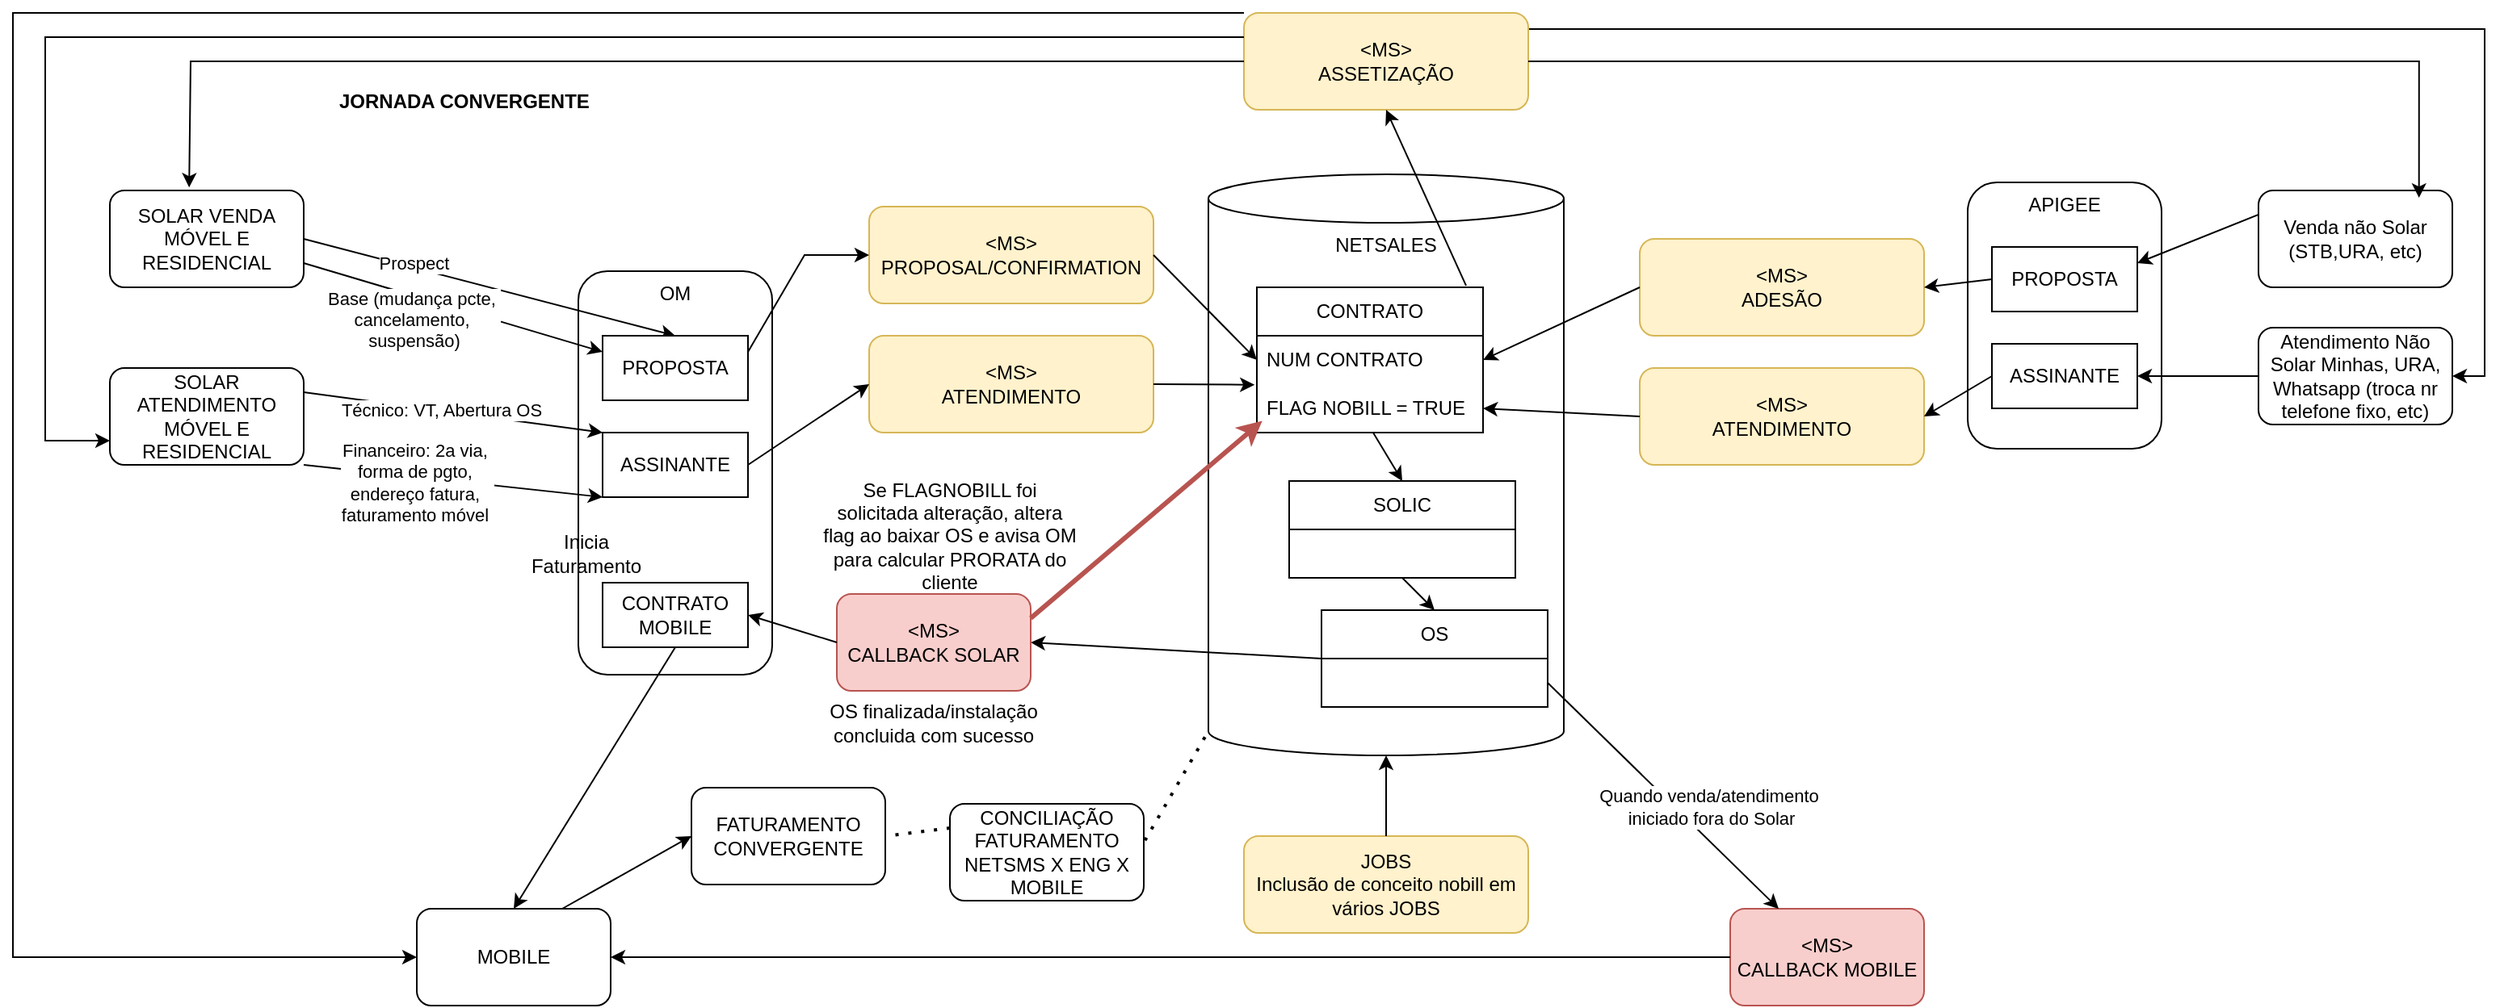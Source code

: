 <mxfile version="28.0.7" pages="8">
  <diagram name="COMPLETO" id="mXKqnKPXCJT9X1F6kq2N">
    <mxGraphModel dx="2216" dy="1872" grid="1" gridSize="10" guides="1" tooltips="1" connect="1" arrows="1" fold="1" page="1" pageScale="1" pageWidth="827" pageHeight="1169" math="0" shadow="0">
      <root>
        <mxCell id="xfELZACQcITVjXONg1SJ-0" />
        <mxCell id="xfELZACQcITVjXONg1SJ-1" parent="xfELZACQcITVjXONg1SJ-0" />
        <mxCell id="xfELZACQcITVjXONg1SJ-2" value="SOLAR VENDA&lt;div&gt;MÓVEL E RESIDENCIAL&lt;/div&gt;" style="rounded=1;whiteSpace=wrap;html=1;" parent="xfELZACQcITVjXONg1SJ-1" vertex="1">
          <mxGeometry x="-120" y="80" width="120" height="60" as="geometry" />
        </mxCell>
        <mxCell id="xfELZACQcITVjXONg1SJ-3" value="&lt;b&gt;JORNADA CONVERGENTE&lt;/b&gt;" style="text;html=1;align=left;verticalAlign=middle;whiteSpace=wrap;rounded=0;" parent="xfELZACQcITVjXONg1SJ-1" vertex="1">
          <mxGeometry x="20" y="10" width="270" height="30" as="geometry" />
        </mxCell>
        <mxCell id="xfELZACQcITVjXONg1SJ-4" value="OM" style="rounded=1;whiteSpace=wrap;html=1;verticalAlign=top;" parent="xfELZACQcITVjXONg1SJ-1" vertex="1">
          <mxGeometry x="170" y="130" width="120" height="250" as="geometry" />
        </mxCell>
        <mxCell id="xfELZACQcITVjXONg1SJ-5" value="NETSALES" style="shape=cylinder3;whiteSpace=wrap;html=1;boundedLbl=1;backgroundOutline=1;size=15;verticalAlign=top;" parent="xfELZACQcITVjXONg1SJ-1" vertex="1">
          <mxGeometry x="560" y="70" width="220" height="360" as="geometry" />
        </mxCell>
        <mxCell id="xfELZACQcITVjXONg1SJ-6" value="&amp;lt;MS&amp;gt;&lt;br&gt;PROPOSAL/CONFIRMATION" style="rounded=1;whiteSpace=wrap;html=1;fillColor=#fff2cc;strokeColor=#d6b656;" parent="xfELZACQcITVjXONg1SJ-1" vertex="1">
          <mxGeometry x="350" y="90" width="176" height="60" as="geometry" />
        </mxCell>
        <mxCell id="xfELZACQcITVjXONg1SJ-7" value="" style="endArrow=classic;html=1;rounded=0;entryX=0;entryY=0.5;entryDx=0;entryDy=0;exitX=1;exitY=0.5;exitDx=0;exitDy=0;" parent="xfELZACQcITVjXONg1SJ-1" source="xfELZACQcITVjXONg1SJ-6" target="xfELZACQcITVjXONg1SJ-11" edge="1">
          <mxGeometry width="50" height="50" relative="1" as="geometry">
            <mxPoint x="480" y="220" as="sourcePoint" />
            <mxPoint x="530" y="170" as="targetPoint" />
          </mxGeometry>
        </mxCell>
        <mxCell id="xfELZACQcITVjXONg1SJ-8" value="" style="endArrow=classic;html=1;rounded=0;entryX=0;entryY=0.5;entryDx=0;entryDy=0;exitX=1;exitY=0.25;exitDx=0;exitDy=0;" parent="xfELZACQcITVjXONg1SJ-1" source="xfELZACQcITVjXONg1SJ-22" target="xfELZACQcITVjXONg1SJ-6" edge="1">
          <mxGeometry width="50" height="50" relative="1" as="geometry">
            <mxPoint x="320" y="210" as="sourcePoint" />
            <mxPoint x="370" y="160" as="targetPoint" />
            <Array as="points">
              <mxPoint x="310" y="120" />
            </Array>
          </mxGeometry>
        </mxCell>
        <mxCell id="xfELZACQcITVjXONg1SJ-9" value="" style="endArrow=classic;html=1;rounded=0;entryX=0.5;entryY=0;entryDx=0;entryDy=0;exitX=1;exitY=0.5;exitDx=0;exitDy=0;" parent="xfELZACQcITVjXONg1SJ-1" source="xfELZACQcITVjXONg1SJ-2" target="xfELZACQcITVjXONg1SJ-22" edge="1">
          <mxGeometry width="50" height="50" relative="1" as="geometry">
            <mxPoint x="40" y="310" as="sourcePoint" />
            <mxPoint x="90" y="260" as="targetPoint" />
          </mxGeometry>
        </mxCell>
        <mxCell id="ZUT12uutVrvvPiMBppVo-2" value="Prospect" style="edgeLabel;html=1;align=center;verticalAlign=middle;resizable=0;points=[];" parent="xfELZACQcITVjXONg1SJ-9" vertex="1" connectable="0">
          <mxGeometry x="-0.416" y="2" relative="1" as="geometry">
            <mxPoint y="-1" as="offset" />
          </mxGeometry>
        </mxCell>
        <mxCell id="xfELZACQcITVjXONg1SJ-10" value="CONTRATO" style="swimlane;fontStyle=0;childLayout=stackLayout;horizontal=1;startSize=30;horizontalStack=0;resizeParent=1;resizeParentMax=0;resizeLast=0;collapsible=1;marginBottom=0;whiteSpace=wrap;html=1;" parent="xfELZACQcITVjXONg1SJ-1" vertex="1">
          <mxGeometry x="590" y="140" width="140" height="90" as="geometry" />
        </mxCell>
        <mxCell id="xfELZACQcITVjXONg1SJ-11" value="NUM CONTRATO" style="text;strokeColor=none;fillColor=none;align=left;verticalAlign=middle;spacingLeft=4;spacingRight=4;overflow=hidden;points=[[0,0.5],[1,0.5]];portConstraint=eastwest;rotatable=0;whiteSpace=wrap;html=1;" parent="xfELZACQcITVjXONg1SJ-10" vertex="1">
          <mxGeometry y="30" width="140" height="30" as="geometry" />
        </mxCell>
        <mxCell id="xfELZACQcITVjXONg1SJ-12" value="FLAG NOBILL = TRUE" style="text;strokeColor=none;fillColor=none;align=left;verticalAlign=middle;spacingLeft=4;spacingRight=4;overflow=hidden;points=[[0,0.5],[1,0.5]];portConstraint=eastwest;rotatable=0;whiteSpace=wrap;html=1;" parent="xfELZACQcITVjXONg1SJ-10" vertex="1">
          <mxGeometry y="60" width="140" height="30" as="geometry" />
        </mxCell>
        <mxCell id="xfELZACQcITVjXONg1SJ-13" value="MOBILE" style="rounded=1;whiteSpace=wrap;html=1;" parent="xfELZACQcITVjXONg1SJ-1" vertex="1">
          <mxGeometry x="70" y="525" width="120" height="60" as="geometry" />
        </mxCell>
        <mxCell id="xfELZACQcITVjXONg1SJ-14" value="" style="endArrow=classic;html=1;rounded=0;entryX=0.5;entryY=0;entryDx=0;entryDy=0;exitX=0.514;exitY=1;exitDx=0;exitDy=0;exitPerimeter=0;" parent="xfELZACQcITVjXONg1SJ-1" source="xfELZACQcITVjXONg1SJ-12" target="xfELZACQcITVjXONg1SJ-16" edge="1">
          <mxGeometry width="50" height="50" relative="1" as="geometry">
            <mxPoint x="460" y="350" as="sourcePoint" />
            <mxPoint x="510" y="300" as="targetPoint" />
          </mxGeometry>
        </mxCell>
        <mxCell id="xfELZACQcITVjXONg1SJ-15" value="" style="endArrow=classic;html=1;rounded=0;entryX=0.5;entryY=0;entryDx=0;entryDy=0;exitX=0.5;exitY=1;exitDx=0;exitDy=0;" parent="xfELZACQcITVjXONg1SJ-1" source="xfELZACQcITVjXONg1SJ-23" target="xfELZACQcITVjXONg1SJ-13" edge="1">
          <mxGeometry width="50" height="50" relative="1" as="geometry">
            <mxPoint x="350" y="396.5" as="sourcePoint" />
            <mxPoint x="410" y="380" as="targetPoint" />
          </mxGeometry>
        </mxCell>
        <mxCell id="xfELZACQcITVjXONg1SJ-16" value="SOLIC" style="swimlane;fontStyle=0;childLayout=stackLayout;horizontal=1;startSize=30;horizontalStack=0;resizeParent=1;resizeParentMax=0;resizeLast=0;collapsible=1;marginBottom=0;whiteSpace=wrap;html=1;" parent="xfELZACQcITVjXONg1SJ-1" vertex="1">
          <mxGeometry x="610" y="260" width="140" height="60" as="geometry" />
        </mxCell>
        <mxCell id="xfELZACQcITVjXONg1SJ-17" value="OS" style="swimlane;fontStyle=0;childLayout=stackLayout;horizontal=1;startSize=30;horizontalStack=0;resizeParent=1;resizeParentMax=0;resizeLast=0;collapsible=1;marginBottom=0;whiteSpace=wrap;html=1;" parent="xfELZACQcITVjXONg1SJ-1" vertex="1">
          <mxGeometry x="630" y="340" width="140" height="60" as="geometry" />
        </mxCell>
        <mxCell id="xfELZACQcITVjXONg1SJ-18" value="" style="endArrow=classic;html=1;rounded=0;entryX=0.5;entryY=0;entryDx=0;entryDy=0;exitX=0.5;exitY=1;exitDx=0;exitDy=0;" parent="xfELZACQcITVjXONg1SJ-1" source="xfELZACQcITVjXONg1SJ-16" target="xfELZACQcITVjXONg1SJ-17" edge="1">
          <mxGeometry width="50" height="50" relative="1" as="geometry">
            <mxPoint x="720" y="270" as="sourcePoint" />
            <mxPoint x="738" y="300" as="targetPoint" />
          </mxGeometry>
        </mxCell>
        <mxCell id="xfELZACQcITVjXONg1SJ-19" value="" style="endArrow=classic;html=1;rounded=0;exitX=0;exitY=0.5;exitDx=0;exitDy=0;entryX=1;entryY=0.5;entryDx=0;entryDy=0;" parent="xfELZACQcITVjXONg1SJ-1" source="xfELZACQcITVjXONg1SJ-17" target="xfELZACQcITVjXONg1SJ-21" edge="1">
          <mxGeometry width="50" height="50" relative="1" as="geometry">
            <mxPoint x="600" y="490" as="sourcePoint" />
            <mxPoint x="650" y="440" as="targetPoint" />
          </mxGeometry>
        </mxCell>
        <mxCell id="xfELZACQcITVjXONg1SJ-20" value="OS finalizada/instalação concluida com sucesso" style="text;html=1;align=center;verticalAlign=middle;whiteSpace=wrap;rounded=0;" parent="xfELZACQcITVjXONg1SJ-1" vertex="1">
          <mxGeometry x="315" y="390" width="150" height="40" as="geometry" />
        </mxCell>
        <mxCell id="xfELZACQcITVjXONg1SJ-21" value="&amp;lt;MS&amp;gt;&lt;br&gt;CALLBACK SOLAR" style="rounded=1;whiteSpace=wrap;html=1;fillColor=#f8cecc;strokeColor=#b85450;" parent="xfELZACQcITVjXONg1SJ-1" vertex="1">
          <mxGeometry x="330" y="330" width="120" height="60" as="geometry" />
        </mxCell>
        <mxCell id="xfELZACQcITVjXONg1SJ-22" value="PROPOSTA" style="rounded=0;whiteSpace=wrap;html=1;" parent="xfELZACQcITVjXONg1SJ-1" vertex="1">
          <mxGeometry x="185" y="170" width="90" height="40" as="geometry" />
        </mxCell>
        <mxCell id="xfELZACQcITVjXONg1SJ-23" value="CONTRATO MOBILE" style="rounded=0;whiteSpace=wrap;html=1;" parent="xfELZACQcITVjXONg1SJ-1" vertex="1">
          <mxGeometry x="185" y="323" width="90" height="40" as="geometry" />
        </mxCell>
        <mxCell id="xfELZACQcITVjXONg1SJ-24" value="" style="endArrow=classic;html=1;rounded=0;entryX=1;entryY=0.5;entryDx=0;entryDy=0;exitX=0;exitY=0.5;exitDx=0;exitDy=0;" parent="xfELZACQcITVjXONg1SJ-1" source="xfELZACQcITVjXONg1SJ-21" target="xfELZACQcITVjXONg1SJ-23" edge="1">
          <mxGeometry width="50" height="50" relative="1" as="geometry">
            <mxPoint x="230" y="330" as="sourcePoint" />
            <mxPoint x="280" y="280" as="targetPoint" />
          </mxGeometry>
        </mxCell>
        <mxCell id="xfELZACQcITVjXONg1SJ-25" value="Inicia Faturamento" style="text;html=1;align=center;verticalAlign=middle;whiteSpace=wrap;rounded=0;" parent="xfELZACQcITVjXONg1SJ-1" vertex="1">
          <mxGeometry x="130" y="290" width="90" height="30" as="geometry" />
        </mxCell>
        <mxCell id="xfELZACQcITVjXONg1SJ-26" value="CONCILIAÇÃO FATURAMENTO NETSMS X ENG X MOBILE" style="rounded=1;whiteSpace=wrap;html=1;" parent="xfELZACQcITVjXONg1SJ-1" vertex="1">
          <mxGeometry x="400" y="460" width="120" height="60" as="geometry" />
        </mxCell>
        <mxCell id="xfELZACQcITVjXONg1SJ-27" value="" style="endArrow=none;dashed=1;html=1;dashPattern=1 3;strokeWidth=2;rounded=0;exitX=0;exitY=0.25;exitDx=0;exitDy=0;entryX=1;entryY=0.5;entryDx=0;entryDy=0;" parent="xfELZACQcITVjXONg1SJ-1" source="xfELZACQcITVjXONg1SJ-26" target="iHlwcBSPsT472pVqr96H-19" edge="1">
          <mxGeometry width="50" height="50" relative="1" as="geometry">
            <mxPoint x="70" y="410" as="sourcePoint" />
            <mxPoint x="120" y="360" as="targetPoint" />
          </mxGeometry>
        </mxCell>
        <mxCell id="xfELZACQcITVjXONg1SJ-28" value="" style="endArrow=none;dashed=1;html=1;dashPattern=1 3;strokeWidth=2;rounded=0;entryX=0;entryY=1;entryDx=0;entryDy=-15;entryPerimeter=0;exitX=1.006;exitY=0.378;exitDx=0;exitDy=0;exitPerimeter=0;" parent="xfELZACQcITVjXONg1SJ-1" source="xfELZACQcITVjXONg1SJ-26" target="xfELZACQcITVjXONg1SJ-5" edge="1">
          <mxGeometry width="50" height="50" relative="1" as="geometry">
            <mxPoint x="380" y="450" as="sourcePoint" />
            <mxPoint x="550" y="390" as="targetPoint" />
          </mxGeometry>
        </mxCell>
        <mxCell id="ZUT12uutVrvvPiMBppVo-0" value="SOLAR ATENDIMENTO&lt;div&gt;MÓVEL E RESIDENCIAL&lt;/div&gt;" style="rounded=1;whiteSpace=wrap;html=1;" parent="xfELZACQcITVjXONg1SJ-1" vertex="1">
          <mxGeometry x="-120" y="190" width="120" height="60" as="geometry" />
        </mxCell>
        <mxCell id="OQOcU1ec_wb9z3X4j4pI-2" value="" style="endArrow=classic;html=1;rounded=0;exitX=1;exitY=0.75;exitDx=0;exitDy=0;entryX=0;entryY=0.25;entryDx=0;entryDy=0;" parent="xfELZACQcITVjXONg1SJ-1" source="xfELZACQcITVjXONg1SJ-2" target="xfELZACQcITVjXONg1SJ-22" edge="1">
          <mxGeometry width="50" height="50" relative="1" as="geometry">
            <mxPoint x="80" y="220" as="sourcePoint" />
            <mxPoint x="130" y="170" as="targetPoint" />
          </mxGeometry>
        </mxCell>
        <mxCell id="OQOcU1ec_wb9z3X4j4pI-3" value="Base (mudança pcte,&amp;nbsp;&lt;div&gt;cancelamento,&amp;nbsp;&lt;/div&gt;&lt;div&gt;suspensão)&lt;/div&gt;" style="edgeLabel;html=1;align=center;verticalAlign=middle;resizable=0;points=[];" parent="OQOcU1ec_wb9z3X4j4pI-2" vertex="1" connectable="0">
          <mxGeometry x="0.227" y="1" relative="1" as="geometry">
            <mxPoint x="-46" y="2" as="offset" />
          </mxGeometry>
        </mxCell>
        <mxCell id="4uAXJeQVOj-7_v5U77NW-2" value="" style="endArrow=classic;html=1;rounded=0;exitX=1;exitY=0.25;exitDx=0;exitDy=0;entryX=0;entryY=0;entryDx=0;entryDy=0;" parent="xfELZACQcITVjXONg1SJ-1" source="ZUT12uutVrvvPiMBppVo-0" target="VyEb2J_uhtXTw7XvvOJz-0" edge="1">
          <mxGeometry width="50" height="50" relative="1" as="geometry">
            <mxPoint x="70" y="250" as="sourcePoint" />
            <mxPoint x="180" y="200" as="targetPoint" />
          </mxGeometry>
        </mxCell>
        <mxCell id="f67x2vKJR1Nt-F7nteiw-0" value="Técnico: VT, Abertura OS" style="edgeLabel;html=1;align=center;verticalAlign=middle;resizable=0;points=[];" parent="4uAXJeQVOj-7_v5U77NW-2" vertex="1" connectable="0">
          <mxGeometry x="-0.087" y="1" relative="1" as="geometry">
            <mxPoint as="offset" />
          </mxGeometry>
        </mxCell>
        <mxCell id="0hDnkgJkTjVTGEFlybmw-0" value="" style="endArrow=classic;html=1;rounded=0;entryX=0;entryY=1;entryDx=0;entryDy=0;exitX=1;exitY=1;exitDx=0;exitDy=0;" parent="xfELZACQcITVjXONg1SJ-1" source="ZUT12uutVrvvPiMBppVo-0" target="VyEb2J_uhtXTw7XvvOJz-0" edge="1">
          <mxGeometry width="50" height="50" relative="1" as="geometry">
            <mxPoint x="50" y="265" as="sourcePoint" />
            <mxPoint x="100" y="215" as="targetPoint" />
          </mxGeometry>
        </mxCell>
        <mxCell id="0hDnkgJkTjVTGEFlybmw-1" value="Financeiro: 2a via,&amp;nbsp;&lt;div&gt;forma de pgto,&amp;nbsp;&lt;div&gt;endereço fatura,&amp;nbsp;&lt;/div&gt;&lt;div&gt;faturamento móvel&amp;nbsp;&lt;/div&gt;&lt;/div&gt;" style="edgeLabel;html=1;align=center;verticalAlign=middle;resizable=0;points=[];" parent="0hDnkgJkTjVTGEFlybmw-0" vertex="1" connectable="0">
          <mxGeometry x="-0.655" y="-2" relative="1" as="geometry">
            <mxPoint x="38" y="5" as="offset" />
          </mxGeometry>
        </mxCell>
        <mxCell id="VyEb2J_uhtXTw7XvvOJz-0" value="ASSINANTE" style="rounded=0;whiteSpace=wrap;html=1;" vertex="1" parent="xfELZACQcITVjXONg1SJ-1">
          <mxGeometry x="185" y="230" width="90" height="40" as="geometry" />
        </mxCell>
        <mxCell id="FpoB-obAHgI2EOTA53UW-0" value="&amp;lt;MS&amp;gt;&lt;br&gt;ATENDIMENTO" style="rounded=1;whiteSpace=wrap;html=1;fillColor=#fff2cc;strokeColor=#d6b656;" vertex="1" parent="xfELZACQcITVjXONg1SJ-1">
          <mxGeometry x="350" y="170" width="176" height="60" as="geometry" />
        </mxCell>
        <mxCell id="FpoB-obAHgI2EOTA53UW-3" value="" style="endArrow=classic;html=1;rounded=0;entryX=-0.01;entryY=0.013;entryDx=0;entryDy=0;entryPerimeter=0;exitX=1;exitY=0.5;exitDx=0;exitDy=0;" edge="1" parent="xfELZACQcITVjXONg1SJ-1" source="FpoB-obAHgI2EOTA53UW-0" target="xfELZACQcITVjXONg1SJ-12">
          <mxGeometry width="50" height="50" relative="1" as="geometry">
            <mxPoint x="270" y="300" as="sourcePoint" />
            <mxPoint x="320" y="250" as="targetPoint" />
          </mxGeometry>
        </mxCell>
        <mxCell id="FpoB-obAHgI2EOTA53UW-4" value="" style="endArrow=classic;html=1;rounded=0;entryX=0;entryY=0.5;entryDx=0;entryDy=0;exitX=1;exitY=0.5;exitDx=0;exitDy=0;" edge="1" parent="xfELZACQcITVjXONg1SJ-1" source="VyEb2J_uhtXTw7XvvOJz-0" target="FpoB-obAHgI2EOTA53UW-0">
          <mxGeometry width="50" height="50" relative="1" as="geometry">
            <mxPoint x="270" y="300" as="sourcePoint" />
            <mxPoint x="320" y="250" as="targetPoint" />
          </mxGeometry>
        </mxCell>
        <mxCell id="pO4ZtTJuQILCoJ84chqU-0" value="Se FLAGNOBILL foi solicitada alteração, altera flag ao baixar OS e avisa OM para calcular PRORATA do cliente" style="text;html=1;align=center;verticalAlign=middle;whiteSpace=wrap;rounded=0;" vertex="1" parent="xfELZACQcITVjXONg1SJ-1">
          <mxGeometry x="320" y="260" width="160" height="67" as="geometry" />
        </mxCell>
        <mxCell id="pO4ZtTJuQILCoJ84chqU-1" value="" style="endArrow=classic;html=1;rounded=0;exitX=1;exitY=0.25;exitDx=0;exitDy=0;entryX=0.024;entryY=0.76;entryDx=0;entryDy=0;fillColor=#f8cecc;strokeColor=#b85450;strokeWidth=3;entryPerimeter=0;" edge="1" parent="xfELZACQcITVjXONg1SJ-1" source="xfELZACQcITVjXONg1SJ-21" target="xfELZACQcITVjXONg1SJ-12">
          <mxGeometry width="50" height="50" relative="1" as="geometry">
            <mxPoint x="450" y="275" as="sourcePoint" />
            <mxPoint x="600" y="225" as="targetPoint" />
          </mxGeometry>
        </mxCell>
        <mxCell id="pO4ZtTJuQILCoJ84chqU-3" style="edgeStyle=orthogonalEdgeStyle;rounded=0;orthogonalLoop=1;jettySize=auto;html=1;exitX=0.5;exitY=1;exitDx=0;exitDy=0;" edge="1" parent="xfELZACQcITVjXONg1SJ-1" source="pO4ZtTJuQILCoJ84chqU-0" target="pO4ZtTJuQILCoJ84chqU-0">
          <mxGeometry relative="1" as="geometry" />
        </mxCell>
        <mxCell id="167DItCjxoijRsQnCKUz-0" value="Atendimento Não Solar Minhas, URA, Whatsapp (troca nr telefone fixo, etc)" style="rounded=1;whiteSpace=wrap;html=1;" vertex="1" parent="xfELZACQcITVjXONg1SJ-1">
          <mxGeometry x="1210" y="165" width="120" height="60" as="geometry" />
        </mxCell>
        <mxCell id="167DItCjxoijRsQnCKUz-1" value="&amp;lt;MS&amp;gt;&lt;br&gt;ADESÃO" style="rounded=1;whiteSpace=wrap;html=1;fillColor=#fff2cc;strokeColor=#d6b656;" vertex="1" parent="xfELZACQcITVjXONg1SJ-1">
          <mxGeometry x="827" y="110" width="176" height="60" as="geometry" />
        </mxCell>
        <mxCell id="167DItCjxoijRsQnCKUz-7" value="&amp;lt;MS&amp;gt;&lt;br&gt;CALLBACK MOBILE" style="rounded=1;whiteSpace=wrap;html=1;fillColor=#f8cecc;strokeColor=#b85450;" vertex="1" parent="xfELZACQcITVjXONg1SJ-1">
          <mxGeometry x="883" y="525" width="120" height="60" as="geometry" />
        </mxCell>
        <mxCell id="167DItCjxoijRsQnCKUz-11" value="Venda não Solar (STB,URA, etc)" style="rounded=1;whiteSpace=wrap;html=1;" vertex="1" parent="xfELZACQcITVjXONg1SJ-1">
          <mxGeometry x="1210" y="80" width="120" height="60" as="geometry" />
        </mxCell>
        <mxCell id="167DItCjxoijRsQnCKUz-12" value="APIGEE" style="rounded=1;whiteSpace=wrap;html=1;verticalAlign=top;" vertex="1" parent="xfELZACQcITVjXONg1SJ-1">
          <mxGeometry x="1030" y="75" width="120" height="165" as="geometry" />
        </mxCell>
        <mxCell id="167DItCjxoijRsQnCKUz-13" value="PROPOSTA" style="rounded=0;whiteSpace=wrap;html=1;" vertex="1" parent="xfELZACQcITVjXONg1SJ-1">
          <mxGeometry x="1045" y="115" width="90" height="40" as="geometry" />
        </mxCell>
        <mxCell id="167DItCjxoijRsQnCKUz-15" value="ASSINANTE" style="rounded=0;whiteSpace=wrap;html=1;" vertex="1" parent="xfELZACQcITVjXONg1SJ-1">
          <mxGeometry x="1045" y="175" width="90" height="40" as="geometry" />
        </mxCell>
        <mxCell id="167DItCjxoijRsQnCKUz-17" value="" style="endArrow=classic;html=1;rounded=0;exitX=0;exitY=0.5;exitDx=0;exitDy=0;entryX=1;entryY=0.5;entryDx=0;entryDy=0;" edge="1" parent="xfELZACQcITVjXONg1SJ-1" source="167DItCjxoijRsQnCKUz-0" target="167DItCjxoijRsQnCKUz-15">
          <mxGeometry width="50" height="50" relative="1" as="geometry">
            <mxPoint x="1030" y="230" as="sourcePoint" />
            <mxPoint x="1080" y="180" as="targetPoint" />
          </mxGeometry>
        </mxCell>
        <mxCell id="167DItCjxoijRsQnCKUz-19" value="" style="endArrow=classic;html=1;rounded=0;exitX=0;exitY=0.25;exitDx=0;exitDy=0;entryX=1;entryY=0.25;entryDx=0;entryDy=0;" edge="1" parent="xfELZACQcITVjXONg1SJ-1" source="167DItCjxoijRsQnCKUz-11" target="167DItCjxoijRsQnCKUz-13">
          <mxGeometry width="50" height="50" relative="1" as="geometry">
            <mxPoint x="1245" y="190" as="sourcePoint" />
            <mxPoint x="1170" y="190" as="targetPoint" />
          </mxGeometry>
        </mxCell>
        <mxCell id="iHlwcBSPsT472pVqr96H-0" value="" style="endArrow=classic;html=1;rounded=0;entryX=1;entryY=0.5;entryDx=0;entryDy=0;exitX=0;exitY=0.5;exitDx=0;exitDy=0;" edge="1" parent="xfELZACQcITVjXONg1SJ-1" source="167DItCjxoijRsQnCKUz-1" target="xfELZACQcITVjXONg1SJ-11">
          <mxGeometry width="50" height="50" relative="1" as="geometry">
            <mxPoint x="820" y="230" as="sourcePoint" />
            <mxPoint x="870" y="180" as="targetPoint" />
          </mxGeometry>
        </mxCell>
        <mxCell id="iHlwcBSPsT472pVqr96H-1" value="" style="endArrow=classic;html=1;rounded=0;entryX=1;entryY=0.5;entryDx=0;entryDy=0;exitX=0;exitY=0.5;exitDx=0;exitDy=0;" edge="1" parent="xfELZACQcITVjXONg1SJ-1" source="167DItCjxoijRsQnCKUz-13" target="167DItCjxoijRsQnCKUz-1">
          <mxGeometry width="50" height="50" relative="1" as="geometry">
            <mxPoint x="950" y="230" as="sourcePoint" />
            <mxPoint x="1000" y="180" as="targetPoint" />
          </mxGeometry>
        </mxCell>
        <mxCell id="iHlwcBSPsT472pVqr96H-2" value="&amp;lt;MS&amp;gt;&lt;br&gt;ATENDIMENTO" style="rounded=1;whiteSpace=wrap;html=1;fillColor=#fff2cc;strokeColor=#d6b656;" vertex="1" parent="xfELZACQcITVjXONg1SJ-1">
          <mxGeometry x="827" y="190" width="176" height="60" as="geometry" />
        </mxCell>
        <mxCell id="iHlwcBSPsT472pVqr96H-4" value="" style="endArrow=classic;html=1;rounded=0;entryX=1;entryY=0.5;entryDx=0;entryDy=0;exitX=0;exitY=0.5;exitDx=0;exitDy=0;" edge="1" parent="xfELZACQcITVjXONg1SJ-1" source="167DItCjxoijRsQnCKUz-15" target="iHlwcBSPsT472pVqr96H-2">
          <mxGeometry width="50" height="50" relative="1" as="geometry">
            <mxPoint x="1092" y="150" as="sourcePoint" />
            <mxPoint x="1050" y="155" as="targetPoint" />
          </mxGeometry>
        </mxCell>
        <mxCell id="iHlwcBSPsT472pVqr96H-5" value="" style="endArrow=classic;html=1;rounded=0;exitX=1;exitY=0.75;exitDx=0;exitDy=0;entryX=0.25;entryY=0;entryDx=0;entryDy=0;" edge="1" parent="xfELZACQcITVjXONg1SJ-1" source="xfELZACQcITVjXONg1SJ-17" target="167DItCjxoijRsQnCKUz-7">
          <mxGeometry width="50" height="50" relative="1" as="geometry">
            <mxPoint x="740" y="370" as="sourcePoint" />
            <mxPoint x="560" y="360" as="targetPoint" />
          </mxGeometry>
        </mxCell>
        <mxCell id="iHlwcBSPsT472pVqr96H-18" value="Quando venda/atendimento&amp;nbsp;&lt;div&gt;iniciado fora do Solar&lt;/div&gt;" style="edgeLabel;html=1;align=center;verticalAlign=middle;resizable=0;points=[];" vertex="1" connectable="0" parent="iHlwcBSPsT472pVqr96H-5">
          <mxGeometry x="-0.083" relative="1" as="geometry">
            <mxPoint x="35" y="12" as="offset" />
          </mxGeometry>
        </mxCell>
        <mxCell id="iHlwcBSPsT472pVqr96H-6" value="" style="endArrow=classic;html=1;rounded=0;exitX=0;exitY=0.5;exitDx=0;exitDy=0;entryX=1;entryY=0.5;entryDx=0;entryDy=0;" edge="1" parent="xfELZACQcITVjXONg1SJ-1" source="167DItCjxoijRsQnCKUz-7" target="xfELZACQcITVjXONg1SJ-13">
          <mxGeometry width="50" height="50" relative="1" as="geometry">
            <mxPoint x="890" y="540" as="sourcePoint" />
            <mxPoint x="710" y="530" as="targetPoint" />
          </mxGeometry>
        </mxCell>
        <mxCell id="iHlwcBSPsT472pVqr96H-7" value="" style="endArrow=classic;html=1;rounded=0;entryX=1;entryY=0.5;entryDx=0;entryDy=0;exitX=0;exitY=0.5;exitDx=0;exitDy=0;" edge="1" parent="xfELZACQcITVjXONg1SJ-1" source="iHlwcBSPsT472pVqr96H-2" target="xfELZACQcITVjXONg1SJ-12">
          <mxGeometry width="50" height="50" relative="1" as="geometry">
            <mxPoint x="937" y="290" as="sourcePoint" />
            <mxPoint x="840" y="335" as="targetPoint" />
          </mxGeometry>
        </mxCell>
        <mxCell id="iHlwcBSPsT472pVqr96H-15" style="edgeStyle=orthogonalEdgeStyle;rounded=0;orthogonalLoop=1;jettySize=auto;html=1;entryX=0;entryY=0.5;entryDx=0;entryDy=0;exitX=0;exitY=0;exitDx=0;exitDy=0;" edge="1" parent="xfELZACQcITVjXONg1SJ-1" source="iHlwcBSPsT472pVqr96H-8" target="xfELZACQcITVjXONg1SJ-13">
          <mxGeometry relative="1" as="geometry">
            <Array as="points">
              <mxPoint x="-180" y="-30" />
              <mxPoint x="-180" y="555" />
            </Array>
          </mxGeometry>
        </mxCell>
        <mxCell id="iHlwcBSPsT472pVqr96H-17" style="edgeStyle=orthogonalEdgeStyle;rounded=0;orthogonalLoop=1;jettySize=auto;html=1;entryX=1;entryY=0.5;entryDx=0;entryDy=0;" edge="1" parent="xfELZACQcITVjXONg1SJ-1" source="iHlwcBSPsT472pVqr96H-8" target="167DItCjxoijRsQnCKUz-0">
          <mxGeometry relative="1" as="geometry">
            <Array as="points">
              <mxPoint x="1350" y="-20" />
              <mxPoint x="1350" y="195" />
            </Array>
          </mxGeometry>
        </mxCell>
        <mxCell id="iHlwcBSPsT472pVqr96H-8" value="&amp;lt;MS&amp;gt;&lt;br&gt;ASSETIZAÇÃO" style="rounded=1;whiteSpace=wrap;html=1;fillColor=#fff2cc;strokeColor=#d6b656;" vertex="1" parent="xfELZACQcITVjXONg1SJ-1">
          <mxGeometry x="582" y="-30" width="176" height="60" as="geometry" />
        </mxCell>
        <mxCell id="iHlwcBSPsT472pVqr96H-10" value="" style="endArrow=classic;html=1;rounded=0;entryX=0.5;entryY=1;entryDx=0;entryDy=0;exitX=0.925;exitY=-0.012;exitDx=0;exitDy=0;exitPerimeter=0;" edge="1" parent="xfELZACQcITVjXONg1SJ-1" source="xfELZACQcITVjXONg1SJ-10" target="iHlwcBSPsT472pVqr96H-8">
          <mxGeometry width="50" height="50" relative="1" as="geometry">
            <mxPoint x="410" y="150" as="sourcePoint" />
            <mxPoint x="460" y="100" as="targetPoint" />
          </mxGeometry>
        </mxCell>
        <mxCell id="iHlwcBSPsT472pVqr96H-11" value="" style="endArrow=classic;html=1;rounded=0;entryX=0.409;entryY=-0.031;entryDx=0;entryDy=0;entryPerimeter=0;exitX=0;exitY=0.5;exitDx=0;exitDy=0;" edge="1" parent="xfELZACQcITVjXONg1SJ-1" source="iHlwcBSPsT472pVqr96H-8" target="xfELZACQcITVjXONg1SJ-2">
          <mxGeometry width="50" height="50" relative="1" as="geometry">
            <mxPoint x="580" as="sourcePoint" />
            <mxPoint x="460" y="100" as="targetPoint" />
            <Array as="points">
              <mxPoint x="-70" />
            </Array>
          </mxGeometry>
        </mxCell>
        <mxCell id="iHlwcBSPsT472pVqr96H-12" value="" style="endArrow=classic;html=1;rounded=0;entryX=0;entryY=0.75;entryDx=0;entryDy=0;exitX=0;exitY=0.25;exitDx=0;exitDy=0;" edge="1" parent="xfELZACQcITVjXONg1SJ-1" source="iHlwcBSPsT472pVqr96H-8" target="ZUT12uutVrvvPiMBppVo-0">
          <mxGeometry width="50" height="50" relative="1" as="geometry">
            <mxPoint x="523" y="-130" as="sourcePoint" />
            <mxPoint x="-130" y="-52" as="targetPoint" />
            <Array as="points">
              <mxPoint x="-160" y="-15" />
              <mxPoint x="-160" y="235" />
            </Array>
          </mxGeometry>
        </mxCell>
        <mxCell id="iHlwcBSPsT472pVqr96H-16" style="edgeStyle=orthogonalEdgeStyle;rounded=0;orthogonalLoop=1;jettySize=auto;html=1;entryX=0.828;entryY=0.076;entryDx=0;entryDy=0;entryPerimeter=0;" edge="1" parent="xfELZACQcITVjXONg1SJ-1" source="iHlwcBSPsT472pVqr96H-8" target="167DItCjxoijRsQnCKUz-11">
          <mxGeometry relative="1" as="geometry" />
        </mxCell>
        <mxCell id="iHlwcBSPsT472pVqr96H-19" value="FATURAMENTO CONVERGENTE" style="whiteSpace=wrap;html=1;rounded=1;" vertex="1" parent="xfELZACQcITVjXONg1SJ-1">
          <mxGeometry x="240" y="450" width="120" height="60" as="geometry" />
        </mxCell>
        <mxCell id="iHlwcBSPsT472pVqr96H-22" value="" style="endArrow=classic;html=1;rounded=0;exitX=0.75;exitY=0;exitDx=0;exitDy=0;entryX=0;entryY=0.5;entryDx=0;entryDy=0;" edge="1" parent="xfELZACQcITVjXONg1SJ-1" source="xfELZACQcITVjXONg1SJ-13" target="iHlwcBSPsT472pVqr96H-19">
          <mxGeometry width="50" height="50" relative="1" as="geometry">
            <mxPoint x="360" y="530" as="sourcePoint" />
            <mxPoint x="410" y="480" as="targetPoint" />
          </mxGeometry>
        </mxCell>
        <mxCell id="iHlwcBSPsT472pVqr96H-23" value="JOBS&lt;div&gt;Inclusão de conceito nobill em vários JOBS&lt;/div&gt;" style="rounded=1;whiteSpace=wrap;html=1;fillColor=#fff2cc;strokeColor=#d6b656;" vertex="1" parent="xfELZACQcITVjXONg1SJ-1">
          <mxGeometry x="582" y="480" width="176" height="60" as="geometry" />
        </mxCell>
        <mxCell id="iHlwcBSPsT472pVqr96H-24" style="edgeStyle=orthogonalEdgeStyle;rounded=0;orthogonalLoop=1;jettySize=auto;html=1;entryX=0.5;entryY=1;entryDx=0;entryDy=0;entryPerimeter=0;" edge="1" parent="xfELZACQcITVjXONg1SJ-1" source="iHlwcBSPsT472pVqr96H-23" target="xfELZACQcITVjXONg1SJ-5">
          <mxGeometry relative="1" as="geometry" />
        </mxCell>
      </root>
    </mxGraphModel>
  </diagram>
  <diagram name="PROSPECT" id="13g_2x9SHFPzN_U81BjT">
    <mxGraphModel dx="1042" dy="527" grid="1" gridSize="10" guides="1" tooltips="1" connect="1" arrows="1" fold="1" page="1" pageScale="1" pageWidth="827" pageHeight="1169" math="0" shadow="0">
      <root>
        <mxCell id="0" />
        <mxCell id="1" parent="0" />
        <mxCell id="x6G5JrCz9jpSUVPoRQnr-1" value="SOLAR&lt;div&gt;MÓVEL E RESIDENCIAL&lt;/div&gt;" style="rounded=1;whiteSpace=wrap;html=1;" parent="1" vertex="1">
          <mxGeometry x="20" y="100" width="120" height="60" as="geometry" />
        </mxCell>
        <mxCell id="x6G5JrCz9jpSUVPoRQnr-2" value="&lt;b&gt;JORNADA PROSPECT&lt;/b&gt;" style="text;html=1;align=left;verticalAlign=middle;whiteSpace=wrap;rounded=0;" parent="1" vertex="1">
          <mxGeometry x="20" y="10" width="270" height="30" as="geometry" />
        </mxCell>
        <mxCell id="x6G5JrCz9jpSUVPoRQnr-3" value="OM" style="rounded=1;whiteSpace=wrap;html=1;verticalAlign=top;" parent="1" vertex="1">
          <mxGeometry x="170" y="130" width="120" height="160" as="geometry" />
        </mxCell>
        <mxCell id="x6G5JrCz9jpSUVPoRQnr-4" value="NETSALES" style="shape=cylinder3;whiteSpace=wrap;html=1;boundedLbl=1;backgroundOutline=1;size=15;verticalAlign=top;" parent="1" vertex="1">
          <mxGeometry x="560" y="70" width="220" height="340" as="geometry" />
        </mxCell>
        <mxCell id="x6G5JrCz9jpSUVPoRQnr-5" value="&amp;lt;MS&amp;gt;&lt;br&gt;PROPOSAL/CONFIRMATION" style="rounded=1;whiteSpace=wrap;html=1;fillColor=#fff2cc;strokeColor=#d6b656;" parent="1" vertex="1">
          <mxGeometry x="350" y="90" width="176" height="60" as="geometry" />
        </mxCell>
        <mxCell id="x6G5JrCz9jpSUVPoRQnr-6" value="" style="endArrow=classic;html=1;rounded=0;entryX=0;entryY=0.5;entryDx=0;entryDy=0;exitX=1;exitY=0.5;exitDx=0;exitDy=0;" parent="1" source="x6G5JrCz9jpSUVPoRQnr-5" target="x6G5JrCz9jpSUVPoRQnr-10" edge="1">
          <mxGeometry width="50" height="50" relative="1" as="geometry">
            <mxPoint x="480" y="220" as="sourcePoint" />
            <mxPoint x="530" y="170" as="targetPoint" />
          </mxGeometry>
        </mxCell>
        <mxCell id="x6G5JrCz9jpSUVPoRQnr-7" value="" style="endArrow=classic;html=1;rounded=0;entryX=0;entryY=0.5;entryDx=0;entryDy=0;exitX=1;exitY=0.25;exitDx=0;exitDy=0;" parent="1" source="x6G5JrCz9jpSUVPoRQnr-21" target="x6G5JrCz9jpSUVPoRQnr-5" edge="1">
          <mxGeometry width="50" height="50" relative="1" as="geometry">
            <mxPoint x="320" y="210" as="sourcePoint" />
            <mxPoint x="370" y="160" as="targetPoint" />
            <Array as="points">
              <mxPoint x="310" y="120" />
            </Array>
          </mxGeometry>
        </mxCell>
        <mxCell id="x6G5JrCz9jpSUVPoRQnr-8" value="" style="endArrow=classic;html=1;rounded=0;entryX=0.5;entryY=0;entryDx=0;entryDy=0;exitX=1;exitY=0.5;exitDx=0;exitDy=0;" parent="1" source="x6G5JrCz9jpSUVPoRQnr-1" target="x6G5JrCz9jpSUVPoRQnr-21" edge="1">
          <mxGeometry width="50" height="50" relative="1" as="geometry">
            <mxPoint x="40" y="310" as="sourcePoint" />
            <mxPoint x="90" y="260" as="targetPoint" />
          </mxGeometry>
        </mxCell>
        <mxCell id="x6G5JrCz9jpSUVPoRQnr-9" value="CONTRATO" style="swimlane;fontStyle=0;childLayout=stackLayout;horizontal=1;startSize=30;horizontalStack=0;resizeParent=1;resizeParentMax=0;resizeLast=0;collapsible=1;marginBottom=0;whiteSpace=wrap;html=1;" parent="1" vertex="1">
          <mxGeometry x="590" y="140" width="140" height="90" as="geometry" />
        </mxCell>
        <mxCell id="x6G5JrCz9jpSUVPoRQnr-10" value="NUM CONTRATO" style="text;strokeColor=none;fillColor=none;align=left;verticalAlign=middle;spacingLeft=4;spacingRight=4;overflow=hidden;points=[[0,0.5],[1,0.5]];portConstraint=eastwest;rotatable=0;whiteSpace=wrap;html=1;" parent="x6G5JrCz9jpSUVPoRQnr-9" vertex="1">
          <mxGeometry y="30" width="140" height="30" as="geometry" />
        </mxCell>
        <mxCell id="x6G5JrCz9jpSUVPoRQnr-11" value="FLAG NOBILL = TRUE" style="text;strokeColor=none;fillColor=none;align=left;verticalAlign=middle;spacingLeft=4;spacingRight=4;overflow=hidden;points=[[0,0.5],[1,0.5]];portConstraint=eastwest;rotatable=0;whiteSpace=wrap;html=1;" parent="x6G5JrCz9jpSUVPoRQnr-9" vertex="1">
          <mxGeometry y="60" width="140" height="30" as="geometry" />
        </mxCell>
        <mxCell id="x6G5JrCz9jpSUVPoRQnr-12" value="MOBILE" style="rounded=1;whiteSpace=wrap;html=1;" parent="1" vertex="1">
          <mxGeometry x="10" y="250" width="120" height="60" as="geometry" />
        </mxCell>
        <mxCell id="x6G5JrCz9jpSUVPoRQnr-13" value="" style="endArrow=classic;html=1;rounded=0;entryX=0.5;entryY=0;entryDx=0;entryDy=0;exitX=0.514;exitY=1;exitDx=0;exitDy=0;exitPerimeter=0;" parent="1" source="x6G5JrCz9jpSUVPoRQnr-11" target="x6G5JrCz9jpSUVPoRQnr-15" edge="1">
          <mxGeometry width="50" height="50" relative="1" as="geometry">
            <mxPoint x="460" y="350" as="sourcePoint" />
            <mxPoint x="510" y="300" as="targetPoint" />
          </mxGeometry>
        </mxCell>
        <mxCell id="x6G5JrCz9jpSUVPoRQnr-14" value="" style="endArrow=classic;html=1;rounded=0;entryX=1;entryY=0.5;entryDx=0;entryDy=0;exitX=0;exitY=0.5;exitDx=0;exitDy=0;" parent="1" source="x6G5JrCz9jpSUVPoRQnr-22" target="x6G5JrCz9jpSUVPoRQnr-12" edge="1">
          <mxGeometry width="50" height="50" relative="1" as="geometry">
            <mxPoint x="350" y="396.5" as="sourcePoint" />
            <mxPoint x="410" y="380" as="targetPoint" />
          </mxGeometry>
        </mxCell>
        <mxCell id="x6G5JrCz9jpSUVPoRQnr-15" value="SOLIC" style="swimlane;fontStyle=0;childLayout=stackLayout;horizontal=1;startSize=30;horizontalStack=0;resizeParent=1;resizeParentMax=0;resizeLast=0;collapsible=1;marginBottom=0;whiteSpace=wrap;html=1;" parent="1" vertex="1">
          <mxGeometry x="610" y="260" width="140" height="60" as="geometry" />
        </mxCell>
        <mxCell id="x6G5JrCz9jpSUVPoRQnr-16" value="OS" style="swimlane;fontStyle=0;childLayout=stackLayout;horizontal=1;startSize=30;horizontalStack=0;resizeParent=1;resizeParentMax=0;resizeLast=0;collapsible=1;marginBottom=0;whiteSpace=wrap;html=1;" parent="1" vertex="1">
          <mxGeometry x="630" y="340" width="140" height="60" as="geometry" />
        </mxCell>
        <mxCell id="x6G5JrCz9jpSUVPoRQnr-17" value="" style="endArrow=classic;html=1;rounded=0;entryX=0.5;entryY=0;entryDx=0;entryDy=0;exitX=0.5;exitY=1;exitDx=0;exitDy=0;" parent="1" source="x6G5JrCz9jpSUVPoRQnr-15" target="x6G5JrCz9jpSUVPoRQnr-16" edge="1">
          <mxGeometry width="50" height="50" relative="1" as="geometry">
            <mxPoint x="720" y="270" as="sourcePoint" />
            <mxPoint x="738" y="300" as="targetPoint" />
          </mxGeometry>
        </mxCell>
        <mxCell id="x6G5JrCz9jpSUVPoRQnr-18" value="" style="endArrow=classic;html=1;rounded=0;exitX=0;exitY=0.5;exitDx=0;exitDy=0;entryX=1;entryY=0.5;entryDx=0;entryDy=0;" parent="1" source="x6G5JrCz9jpSUVPoRQnr-16" target="x6G5JrCz9jpSUVPoRQnr-20" edge="1">
          <mxGeometry width="50" height="50" relative="1" as="geometry">
            <mxPoint x="600" y="490" as="sourcePoint" />
            <mxPoint x="650" y="440" as="targetPoint" />
          </mxGeometry>
        </mxCell>
        <mxCell id="x6G5JrCz9jpSUVPoRQnr-19" value="OS finalizada/instalação concluida com sucesso" style="text;html=1;align=center;verticalAlign=middle;whiteSpace=wrap;rounded=0;" parent="1" vertex="1">
          <mxGeometry x="400" y="323" width="150" height="40" as="geometry" />
        </mxCell>
        <mxCell id="x6G5JrCz9jpSUVPoRQnr-20" value="&amp;lt;MS&amp;gt;&lt;br&gt;CALLBACK SOLAR" style="rounded=1;whiteSpace=wrap;html=1;fillColor=#f8cecc;strokeColor=#b85450;" parent="1" vertex="1">
          <mxGeometry x="320" y="250" width="120" height="60" as="geometry" />
        </mxCell>
        <mxCell id="x6G5JrCz9jpSUVPoRQnr-21" value="PROPOSTA" style="rounded=0;whiteSpace=wrap;html=1;" parent="1" vertex="1">
          <mxGeometry x="185" y="170" width="90" height="40" as="geometry" />
        </mxCell>
        <mxCell id="x6G5JrCz9jpSUVPoRQnr-22" value="CONTRATO MOBILE" style="rounded=0;whiteSpace=wrap;html=1;" parent="1" vertex="1">
          <mxGeometry x="185" y="230" width="90" height="40" as="geometry" />
        </mxCell>
        <mxCell id="x6G5JrCz9jpSUVPoRQnr-23" value="" style="endArrow=classic;html=1;rounded=0;entryX=1;entryY=0.5;entryDx=0;entryDy=0;exitX=0;exitY=0.5;exitDx=0;exitDy=0;" parent="1" source="x6G5JrCz9jpSUVPoRQnr-20" target="x6G5JrCz9jpSUVPoRQnr-22" edge="1">
          <mxGeometry width="50" height="50" relative="1" as="geometry">
            <mxPoint x="230" y="330" as="sourcePoint" />
            <mxPoint x="280" y="280" as="targetPoint" />
          </mxGeometry>
        </mxCell>
        <mxCell id="x6G5JrCz9jpSUVPoRQnr-24" value="Inicia Faturamento" style="text;html=1;align=center;verticalAlign=middle;whiteSpace=wrap;rounded=0;" parent="1" vertex="1">
          <mxGeometry x="130" y="290" width="90" height="30" as="geometry" />
        </mxCell>
        <mxCell id="x6G5JrCz9jpSUVPoRQnr-25" value="CONCILIAÇÃO FATURAMENTO NETSMS X ENG X MOBILE" style="rounded=1;whiteSpace=wrap;html=1;" parent="1" vertex="1">
          <mxGeometry x="200" y="400" width="120" height="60" as="geometry" />
        </mxCell>
        <mxCell id="x6G5JrCz9jpSUVPoRQnr-26" value="" style="endArrow=none;dashed=1;html=1;dashPattern=1 3;strokeWidth=2;rounded=0;exitX=0;exitY=0.25;exitDx=0;exitDy=0;" parent="1" source="x6G5JrCz9jpSUVPoRQnr-25" target="x6G5JrCz9jpSUVPoRQnr-12" edge="1">
          <mxGeometry width="50" height="50" relative="1" as="geometry">
            <mxPoint x="70" y="410" as="sourcePoint" />
            <mxPoint x="120" y="360" as="targetPoint" />
          </mxGeometry>
        </mxCell>
        <mxCell id="x6G5JrCz9jpSUVPoRQnr-27" value="" style="endArrow=none;dashed=1;html=1;dashPattern=1 3;strokeWidth=2;rounded=0;entryX=0;entryY=1;entryDx=0;entryDy=-15;entryPerimeter=0;exitX=1.006;exitY=0.378;exitDx=0;exitDy=0;exitPerimeter=0;" parent="1" source="x6G5JrCz9jpSUVPoRQnr-25" target="x6G5JrCz9jpSUVPoRQnr-4" edge="1">
          <mxGeometry width="50" height="50" relative="1" as="geometry">
            <mxPoint x="380" y="450" as="sourcePoint" />
            <mxPoint x="550" y="390" as="targetPoint" />
          </mxGeometry>
        </mxCell>
      </root>
    </mxGraphModel>
  </diagram>
  <diagram id="7eBtjbVnMDkNAdSwD5SP" name="BASE">
    <mxGraphModel dx="1869" dy="1696" grid="1" gridSize="10" guides="1" tooltips="1" connect="1" arrows="1" fold="1" page="1" pageScale="1" pageWidth="827" pageHeight="1169" math="0" shadow="0">
      <root>
        <mxCell id="0" />
        <mxCell id="1" parent="0" />
        <mxCell id="B7XPSTDVbIxk6KTQtbu4-1" value="SOLAR VENDA BASE&amp;nbsp;" style="rounded=1;whiteSpace=wrap;html=1;" parent="1" vertex="1">
          <mxGeometry x="-800" y="-1010" width="120" height="60" as="geometry" />
        </mxCell>
        <mxCell id="B7XPSTDVbIxk6KTQtbu4-2" value="&lt;b&gt;JORNADA BASE: &lt;/b&gt;Adesão, Mudança de pacote, retenção,etc." style="text;html=1;align=left;verticalAlign=middle;whiteSpace=wrap;rounded=0;" parent="1" vertex="1">
          <mxGeometry x="-810" y="-1160" width="580" height="30" as="geometry" />
        </mxCell>
        <mxCell id="B7XPSTDVbIxk6KTQtbu4-3" value="OM" style="rounded=1;whiteSpace=wrap;html=1;verticalAlign=top;" parent="1" vertex="1">
          <mxGeometry x="-650" y="-980" width="120" height="160" as="geometry" />
        </mxCell>
        <mxCell id="B7XPSTDVbIxk6KTQtbu4-4" value="NETSALES" style="shape=cylinder3;whiteSpace=wrap;html=1;boundedLbl=1;backgroundOutline=1;size=15;verticalAlign=top;" parent="1" vertex="1">
          <mxGeometry x="-260" y="-1040" width="220" height="340" as="geometry" />
        </mxCell>
        <mxCell id="B7XPSTDVbIxk6KTQtbu4-5" value="&amp;lt;MS&amp;gt;&lt;br&gt;BASE" style="rounded=1;whiteSpace=wrap;html=1;fillColor=#fff2cc;strokeColor=#d6b656;" parent="1" vertex="1">
          <mxGeometry x="-470" y="-1020" width="176" height="60" as="geometry" />
        </mxCell>
        <mxCell id="B7XPSTDVbIxk6KTQtbu4-6" value="" style="endArrow=classic;html=1;rounded=0;entryX=0;entryY=0.5;entryDx=0;entryDy=0;exitX=1;exitY=0.5;exitDx=0;exitDy=0;" parent="1" source="B7XPSTDVbIxk6KTQtbu4-5" target="B7XPSTDVbIxk6KTQtbu4-10" edge="1">
          <mxGeometry width="50" height="50" relative="1" as="geometry">
            <mxPoint x="-340" y="-890" as="sourcePoint" />
            <mxPoint x="-290" y="-940" as="targetPoint" />
          </mxGeometry>
        </mxCell>
        <mxCell id="B7XPSTDVbIxk6KTQtbu4-7" value="" style="endArrow=classic;html=1;rounded=0;entryX=0;entryY=0.5;entryDx=0;entryDy=0;exitX=1;exitY=0.25;exitDx=0;exitDy=0;" parent="1" source="B7XPSTDVbIxk6KTQtbu4-21" target="B7XPSTDVbIxk6KTQtbu4-5" edge="1">
          <mxGeometry width="50" height="50" relative="1" as="geometry">
            <mxPoint x="-500" y="-900" as="sourcePoint" />
            <mxPoint x="-450" y="-950" as="targetPoint" />
            <Array as="points">
              <mxPoint x="-510" y="-990" />
            </Array>
          </mxGeometry>
        </mxCell>
        <mxCell id="B7XPSTDVbIxk6KTQtbu4-8" value="" style="endArrow=classic;html=1;rounded=0;entryX=0.5;entryY=0;entryDx=0;entryDy=0;exitX=1;exitY=0.5;exitDx=0;exitDy=0;" parent="1" source="B7XPSTDVbIxk6KTQtbu4-1" target="B7XPSTDVbIxk6KTQtbu4-21" edge="1">
          <mxGeometry width="50" height="50" relative="1" as="geometry">
            <mxPoint x="-780" y="-800" as="sourcePoint" />
            <mxPoint x="-730" y="-850" as="targetPoint" />
          </mxGeometry>
        </mxCell>
        <mxCell id="B7XPSTDVbIxk6KTQtbu4-9" value="CONTRATO" style="swimlane;fontStyle=0;childLayout=stackLayout;horizontal=1;startSize=30;horizontalStack=0;resizeParent=1;resizeParentMax=0;resizeLast=0;collapsible=1;marginBottom=0;whiteSpace=wrap;html=1;" parent="1" vertex="1">
          <mxGeometry x="-230" y="-970" width="140" height="90" as="geometry" />
        </mxCell>
        <mxCell id="B7XPSTDVbIxk6KTQtbu4-10" value="NUM CONTRATO" style="text;strokeColor=none;fillColor=none;align=left;verticalAlign=middle;spacingLeft=4;spacingRight=4;overflow=hidden;points=[[0,0.5],[1,0.5]];portConstraint=eastwest;rotatable=0;whiteSpace=wrap;html=1;" parent="B7XPSTDVbIxk6KTQtbu4-9" vertex="1">
          <mxGeometry y="30" width="140" height="30" as="geometry" />
        </mxCell>
        <mxCell id="B7XPSTDVbIxk6KTQtbu4-11" value="FLAG NOBILL = TRUE/FALSE" style="text;strokeColor=none;fillColor=none;align=left;verticalAlign=middle;spacingLeft=4;spacingRight=4;overflow=hidden;points=[[0,0.5],[1,0.5]];portConstraint=eastwest;rotatable=0;whiteSpace=wrap;html=1;" parent="B7XPSTDVbIxk6KTQtbu4-9" vertex="1">
          <mxGeometry y="60" width="140" height="30" as="geometry" />
        </mxCell>
        <mxCell id="B7XPSTDVbIxk6KTQtbu4-12" value="MOBILE" style="rounded=1;whiteSpace=wrap;html=1;" parent="1" vertex="1">
          <mxGeometry x="-810" y="-860" width="120" height="60" as="geometry" />
        </mxCell>
        <mxCell id="B7XPSTDVbIxk6KTQtbu4-13" value="" style="endArrow=classic;html=1;rounded=0;entryX=0.5;entryY=0;entryDx=0;entryDy=0;exitX=0.514;exitY=1;exitDx=0;exitDy=0;exitPerimeter=0;" parent="1" source="B7XPSTDVbIxk6KTQtbu4-11" target="B7XPSTDVbIxk6KTQtbu4-15" edge="1">
          <mxGeometry width="50" height="50" relative="1" as="geometry">
            <mxPoint x="-360" y="-760" as="sourcePoint" />
            <mxPoint x="-310" y="-810" as="targetPoint" />
          </mxGeometry>
        </mxCell>
        <mxCell id="B7XPSTDVbIxk6KTQtbu4-14" value="" style="endArrow=classic;html=1;rounded=0;entryX=1;entryY=0.5;entryDx=0;entryDy=0;exitX=0;exitY=0.5;exitDx=0;exitDy=0;" parent="1" source="B7XPSTDVbIxk6KTQtbu4-22" target="B7XPSTDVbIxk6KTQtbu4-12" edge="1">
          <mxGeometry width="50" height="50" relative="1" as="geometry">
            <mxPoint x="-470" y="-713.5" as="sourcePoint" />
            <mxPoint x="-410" y="-730" as="targetPoint" />
          </mxGeometry>
        </mxCell>
        <mxCell id="B7XPSTDVbIxk6KTQtbu4-15" value="SOLIC" style="swimlane;fontStyle=0;childLayout=stackLayout;horizontal=1;startSize=30;horizontalStack=0;resizeParent=1;resizeParentMax=0;resizeLast=0;collapsible=1;marginBottom=0;whiteSpace=wrap;html=1;" parent="1" vertex="1">
          <mxGeometry x="-210" y="-850" width="140" height="60" as="geometry" />
        </mxCell>
        <mxCell id="B7XPSTDVbIxk6KTQtbu4-16" value="OS" style="swimlane;fontStyle=0;childLayout=stackLayout;horizontal=1;startSize=30;horizontalStack=0;resizeParent=1;resizeParentMax=0;resizeLast=0;collapsible=1;marginBottom=0;whiteSpace=wrap;html=1;" parent="1" vertex="1">
          <mxGeometry x="-190" y="-770" width="140" height="60" as="geometry" />
        </mxCell>
        <mxCell id="B7XPSTDVbIxk6KTQtbu4-17" value="" style="endArrow=classic;html=1;rounded=0;entryX=0.5;entryY=0;entryDx=0;entryDy=0;exitX=0.5;exitY=1;exitDx=0;exitDy=0;" parent="1" source="B7XPSTDVbIxk6KTQtbu4-15" target="B7XPSTDVbIxk6KTQtbu4-16" edge="1">
          <mxGeometry width="50" height="50" relative="1" as="geometry">
            <mxPoint x="-100" y="-840" as="sourcePoint" />
            <mxPoint x="-82" y="-810" as="targetPoint" />
          </mxGeometry>
        </mxCell>
        <mxCell id="B7XPSTDVbIxk6KTQtbu4-18" value="" style="endArrow=classic;html=1;rounded=0;exitX=0;exitY=0.5;exitDx=0;exitDy=0;entryX=1;entryY=0.5;entryDx=0;entryDy=0;" parent="1" source="B7XPSTDVbIxk6KTQtbu4-16" target="B7XPSTDVbIxk6KTQtbu4-20" edge="1">
          <mxGeometry width="50" height="50" relative="1" as="geometry">
            <mxPoint x="-220" y="-620" as="sourcePoint" />
            <mxPoint x="-170" y="-670" as="targetPoint" />
          </mxGeometry>
        </mxCell>
        <mxCell id="B7XPSTDVbIxk6KTQtbu4-20" value="&amp;lt;MS&amp;gt;&lt;br&gt;CALLBACK SOLAR" style="rounded=1;whiteSpace=wrap;html=1;fillColor=#f8cecc;strokeColor=#b85450;" parent="1" vertex="1">
          <mxGeometry x="-500" y="-860" width="120" height="60" as="geometry" />
        </mxCell>
        <mxCell id="B7XPSTDVbIxk6KTQtbu4-21" value="PROPOSTA" style="rounded=0;whiteSpace=wrap;html=1;" parent="1" vertex="1">
          <mxGeometry x="-635" y="-940" width="90" height="40" as="geometry" />
        </mxCell>
        <mxCell id="B7XPSTDVbIxk6KTQtbu4-22" value="CONTRATO MOBILE" style="rounded=0;whiteSpace=wrap;html=1;" parent="1" vertex="1">
          <mxGeometry x="-635" y="-880" width="90" height="40" as="geometry" />
        </mxCell>
        <mxCell id="B7XPSTDVbIxk6KTQtbu4-23" value="" style="endArrow=classic;html=1;rounded=0;entryX=1;entryY=0.5;entryDx=0;entryDy=0;exitX=0;exitY=0.5;exitDx=0;exitDy=0;fillColor=#f8cecc;strokeColor=#b85450;strokeWidth=3;" parent="1" source="B7XPSTDVbIxk6KTQtbu4-20" target="B7XPSTDVbIxk6KTQtbu4-22" edge="1">
          <mxGeometry width="50" height="50" relative="1" as="geometry">
            <mxPoint x="-590" y="-780" as="sourcePoint" />
            <mxPoint x="-540" y="-830" as="targetPoint" />
          </mxGeometry>
        </mxCell>
      </root>
    </mxGraphModel>
  </diagram>
  <diagram id="QJtMrGekQY41fCJNpznj" name="CANCELAMENTO">
    <mxGraphModel dx="1042" dy="527" grid="1" gridSize="10" guides="1" tooltips="1" connect="1" arrows="1" fold="1" page="1" pageScale="1" pageWidth="827" pageHeight="1169" math="0" shadow="0">
      <root>
        <mxCell id="0" />
        <mxCell id="1" parent="0" />
        <mxCell id="qWbPWgoqJ_9wPtei29Lh-1" value="SOLAR" style="rounded=1;whiteSpace=wrap;html=1;" parent="1" vertex="1">
          <mxGeometry x="30" y="100" width="120" height="60" as="geometry" />
        </mxCell>
        <mxCell id="qWbPWgoqJ_9wPtei29Lh-2" value="&lt;b&gt;JORNADA BASE: &lt;/b&gt;Cancelamento" style="text;html=1;align=left;verticalAlign=middle;whiteSpace=wrap;rounded=0;" parent="1" vertex="1">
          <mxGeometry x="15" y="10" width="270" height="30" as="geometry" />
        </mxCell>
        <mxCell id="qWbPWgoqJ_9wPtei29Lh-3" value="OM" style="rounded=1;whiteSpace=wrap;html=1;verticalAlign=top;" parent="1" vertex="1">
          <mxGeometry x="180" y="130" width="120" height="160" as="geometry" />
        </mxCell>
        <mxCell id="qWbPWgoqJ_9wPtei29Lh-4" value="NETSALES" style="shape=cylinder3;whiteSpace=wrap;html=1;boundedLbl=1;backgroundOutline=1;size=15;verticalAlign=top;" parent="1" vertex="1">
          <mxGeometry x="570" y="70" width="220" height="340" as="geometry" />
        </mxCell>
        <mxCell id="qWbPWgoqJ_9wPtei29Lh-5" value="&amp;lt;MS&amp;gt;&lt;br&gt;CANCELAMENTO" style="rounded=1;whiteSpace=wrap;html=1;fillColor=#fff2cc;strokeColor=#d6b656;" parent="1" vertex="1">
          <mxGeometry x="340" y="90" width="176" height="60" as="geometry" />
        </mxCell>
        <mxCell id="qWbPWgoqJ_9wPtei29Lh-6" value="" style="endArrow=classic;html=1;rounded=0;entryX=0;entryY=0.5;entryDx=0;entryDy=0;exitX=1;exitY=0.5;exitDx=0;exitDy=0;" parent="1" source="qWbPWgoqJ_9wPtei29Lh-5" target="qWbPWgoqJ_9wPtei29Lh-10" edge="1">
          <mxGeometry width="50" height="50" relative="1" as="geometry">
            <mxPoint x="490" y="220" as="sourcePoint" />
            <mxPoint x="540" y="170" as="targetPoint" />
          </mxGeometry>
        </mxCell>
        <mxCell id="qWbPWgoqJ_9wPtei29Lh-7" value="" style="endArrow=classic;html=1;rounded=0;entryX=0;entryY=0.5;entryDx=0;entryDy=0;exitX=1;exitY=0.25;exitDx=0;exitDy=0;" parent="1" source="qWbPWgoqJ_9wPtei29Lh-20" target="qWbPWgoqJ_9wPtei29Lh-5" edge="1">
          <mxGeometry width="50" height="50" relative="1" as="geometry">
            <mxPoint x="330" y="210" as="sourcePoint" />
            <mxPoint x="380" y="160" as="targetPoint" />
            <Array as="points">
              <mxPoint x="320" y="120" />
            </Array>
          </mxGeometry>
        </mxCell>
        <mxCell id="qWbPWgoqJ_9wPtei29Lh-8" value="" style="endArrow=classic;html=1;rounded=0;entryX=0.5;entryY=0;entryDx=0;entryDy=0;exitX=1;exitY=0.5;exitDx=0;exitDy=0;" parent="1" source="qWbPWgoqJ_9wPtei29Lh-1" target="qWbPWgoqJ_9wPtei29Lh-20" edge="1">
          <mxGeometry width="50" height="50" relative="1" as="geometry">
            <mxPoint x="50" y="310" as="sourcePoint" />
            <mxPoint x="100" y="260" as="targetPoint" />
          </mxGeometry>
        </mxCell>
        <mxCell id="qWbPWgoqJ_9wPtei29Lh-9" value="CONTRATO" style="swimlane;fontStyle=0;childLayout=stackLayout;horizontal=1;startSize=30;horizontalStack=0;resizeParent=1;resizeParentMax=0;resizeLast=0;collapsible=1;marginBottom=0;whiteSpace=wrap;html=1;" parent="1" vertex="1">
          <mxGeometry x="600" y="140" width="140" height="90" as="geometry" />
        </mxCell>
        <mxCell id="qWbPWgoqJ_9wPtei29Lh-10" value="NUM CONTRATO" style="text;strokeColor=none;fillColor=none;align=left;verticalAlign=middle;spacingLeft=4;spacingRight=4;overflow=hidden;points=[[0,0.5],[1,0.5]];portConstraint=eastwest;rotatable=0;whiteSpace=wrap;html=1;" parent="qWbPWgoqJ_9wPtei29Lh-9" vertex="1">
          <mxGeometry y="30" width="140" height="30" as="geometry" />
        </mxCell>
        <mxCell id="qWbPWgoqJ_9wPtei29Lh-11" value="FLAG NOBILL = TRUE" style="text;strokeColor=none;fillColor=none;align=left;verticalAlign=middle;spacingLeft=4;spacingRight=4;overflow=hidden;points=[[0,0.5],[1,0.5]];portConstraint=eastwest;rotatable=0;whiteSpace=wrap;html=1;" parent="qWbPWgoqJ_9wPtei29Lh-9" vertex="1">
          <mxGeometry y="60" width="140" height="30" as="geometry" />
        </mxCell>
        <mxCell id="qWbPWgoqJ_9wPtei29Lh-12" value="MOBILE" style="rounded=1;whiteSpace=wrap;html=1;" parent="1" vertex="1">
          <mxGeometry x="20" y="250" width="120" height="60" as="geometry" />
        </mxCell>
        <mxCell id="qWbPWgoqJ_9wPtei29Lh-13" value="" style="endArrow=classic;html=1;rounded=0;entryX=0.5;entryY=0;entryDx=0;entryDy=0;exitX=0.514;exitY=1;exitDx=0;exitDy=0;exitPerimeter=0;" parent="1" source="qWbPWgoqJ_9wPtei29Lh-11" target="qWbPWgoqJ_9wPtei29Lh-15" edge="1">
          <mxGeometry width="50" height="50" relative="1" as="geometry">
            <mxPoint x="470" y="350" as="sourcePoint" />
            <mxPoint x="520" y="300" as="targetPoint" />
          </mxGeometry>
        </mxCell>
        <mxCell id="qWbPWgoqJ_9wPtei29Lh-14" value="" style="endArrow=classic;html=1;rounded=0;entryX=1;entryY=0.5;entryDx=0;entryDy=0;exitX=0;exitY=0.5;exitDx=0;exitDy=0;" parent="1" source="qWbPWgoqJ_9wPtei29Lh-21" target="qWbPWgoqJ_9wPtei29Lh-12" edge="1">
          <mxGeometry width="50" height="50" relative="1" as="geometry">
            <mxPoint x="360" y="396.5" as="sourcePoint" />
            <mxPoint x="420" y="380" as="targetPoint" />
          </mxGeometry>
        </mxCell>
        <mxCell id="qWbPWgoqJ_9wPtei29Lh-15" value="SOLIC" style="swimlane;fontStyle=0;childLayout=stackLayout;horizontal=1;startSize=30;horizontalStack=0;resizeParent=1;resizeParentMax=0;resizeLast=0;collapsible=1;marginBottom=0;whiteSpace=wrap;html=1;" parent="1" vertex="1">
          <mxGeometry x="620" y="260" width="140" height="60" as="geometry" />
        </mxCell>
        <mxCell id="qWbPWgoqJ_9wPtei29Lh-16" value="OS" style="swimlane;fontStyle=0;childLayout=stackLayout;horizontal=1;startSize=30;horizontalStack=0;resizeParent=1;resizeParentMax=0;resizeLast=0;collapsible=1;marginBottom=0;whiteSpace=wrap;html=1;" parent="1" vertex="1">
          <mxGeometry x="640" y="340" width="140" height="60" as="geometry" />
        </mxCell>
        <mxCell id="qWbPWgoqJ_9wPtei29Lh-17" value="" style="endArrow=classic;html=1;rounded=0;entryX=0.5;entryY=0;entryDx=0;entryDy=0;exitX=0.5;exitY=1;exitDx=0;exitDy=0;" parent="1" source="qWbPWgoqJ_9wPtei29Lh-15" target="qWbPWgoqJ_9wPtei29Lh-16" edge="1">
          <mxGeometry width="50" height="50" relative="1" as="geometry">
            <mxPoint x="730" y="270" as="sourcePoint" />
            <mxPoint x="748" y="300" as="targetPoint" />
          </mxGeometry>
        </mxCell>
        <mxCell id="qWbPWgoqJ_9wPtei29Lh-18" value="" style="endArrow=classic;html=1;rounded=0;exitX=0;exitY=0.5;exitDx=0;exitDy=0;entryX=1;entryY=0.5;entryDx=0;entryDy=0;" parent="1" source="qWbPWgoqJ_9wPtei29Lh-16" target="qWbPWgoqJ_9wPtei29Lh-19" edge="1">
          <mxGeometry width="50" height="50" relative="1" as="geometry">
            <mxPoint x="610" y="490" as="sourcePoint" />
            <mxPoint x="660" y="440" as="targetPoint" />
          </mxGeometry>
        </mxCell>
        <mxCell id="qWbPWgoqJ_9wPtei29Lh-19" value="&amp;lt;MS&amp;gt;&lt;br&gt;CALLBACK SOLAR" style="rounded=1;whiteSpace=wrap;html=1;fillColor=#f8cecc;strokeColor=#b85450;" parent="1" vertex="1">
          <mxGeometry x="330" y="250" width="120" height="60" as="geometry" />
        </mxCell>
        <mxCell id="qWbPWgoqJ_9wPtei29Lh-20" value="CANCELAMENTO" style="rounded=0;whiteSpace=wrap;html=1;" parent="1" vertex="1">
          <mxGeometry x="195" y="170" width="90" height="40" as="geometry" />
        </mxCell>
        <mxCell id="qWbPWgoqJ_9wPtei29Lh-21" value="CONTRATO MOBILE" style="rounded=0;whiteSpace=wrap;html=1;" parent="1" vertex="1">
          <mxGeometry x="195" y="230" width="90" height="40" as="geometry" />
        </mxCell>
        <mxCell id="qWbPWgoqJ_9wPtei29Lh-22" value="" style="endArrow=classic;html=1;rounded=0;entryX=1;entryY=0.5;entryDx=0;entryDy=0;exitX=0;exitY=0.5;exitDx=0;exitDy=0;fillColor=#f8cecc;strokeColor=#000000;strokeWidth=1;" parent="1" source="qWbPWgoqJ_9wPtei29Lh-19" target="qWbPWgoqJ_9wPtei29Lh-21" edge="1">
          <mxGeometry width="50" height="50" relative="1" as="geometry">
            <mxPoint x="240" y="330" as="sourcePoint" />
            <mxPoint x="290" y="280" as="targetPoint" />
          </mxGeometry>
        </mxCell>
        <mxCell id="qWbPWgoqJ_9wPtei29Lh-23" value="" style="endArrow=classic;html=1;rounded=0;entryX=0;entryY=0.5;entryDx=0;entryDy=0;exitX=1;exitY=0.5;exitDx=0;exitDy=0;" parent="1" source="qWbPWgoqJ_9wPtei29Lh-5" target="qWbPWgoqJ_9wPtei29Lh-15" edge="1">
          <mxGeometry width="50" height="50" relative="1" as="geometry">
            <mxPoint x="550" y="140" as="sourcePoint" />
            <mxPoint x="614" y="205" as="targetPoint" />
          </mxGeometry>
        </mxCell>
      </root>
    </mxGraphModel>
  </diagram>
  <diagram id="JVhXUwgNSz-225PoC0TU" name="SUSPENSAO RESTAURACAO TEMPORARIA">
    <mxGraphModel dx="1042" dy="527" grid="1" gridSize="10" guides="1" tooltips="1" connect="1" arrows="1" fold="1" page="1" pageScale="1" pageWidth="827" pageHeight="1169" math="0" shadow="0">
      <root>
        <mxCell id="0" />
        <mxCell id="1" parent="0" />
        <mxCell id="gF4N-AvQs9-S6TVw3XKi-1" value="SOLAR" style="rounded=1;whiteSpace=wrap;html=1;" parent="1" vertex="1">
          <mxGeometry x="39" y="100" width="120" height="60" as="geometry" />
        </mxCell>
        <mxCell id="gF4N-AvQs9-S6TVw3XKi-2" value="&lt;b&gt;JORNADA BASE&lt;/b&gt;: Suspensão temporária / Restauração suspensão temporária (nível produto)" style="text;html=1;align=left;verticalAlign=middle;whiteSpace=wrap;rounded=0;" parent="1" vertex="1">
          <mxGeometry x="24" y="10" width="356" height="30" as="geometry" />
        </mxCell>
        <mxCell id="gF4N-AvQs9-S6TVw3XKi-3" value="OM" style="rounded=1;whiteSpace=wrap;html=1;verticalAlign=top;" parent="1" vertex="1">
          <mxGeometry x="189" y="130" width="120" height="160" as="geometry" />
        </mxCell>
        <mxCell id="gF4N-AvQs9-S6TVw3XKi-4" value="NETSALES" style="shape=cylinder3;whiteSpace=wrap;html=1;boundedLbl=1;backgroundOutline=1;size=15;verticalAlign=top;" parent="1" vertex="1">
          <mxGeometry x="579" y="70" width="220" height="340" as="geometry" />
        </mxCell>
        <mxCell id="gF4N-AvQs9-S6TVw3XKi-5" value="&amp;lt;MS&amp;gt;&lt;br&gt;SUSPENSAO/RESTAURACAO" style="rounded=1;whiteSpace=wrap;html=1;fillColor=#fff2cc;strokeColor=#d6b656;" parent="1" vertex="1">
          <mxGeometry x="349" y="90" width="176" height="60" as="geometry" />
        </mxCell>
        <mxCell id="gF4N-AvQs9-S6TVw3XKi-6" value="" style="endArrow=classic;html=1;rounded=0;entryX=0;entryY=0.5;entryDx=0;entryDy=0;exitX=1;exitY=0.5;exitDx=0;exitDy=0;" parent="1" source="gF4N-AvQs9-S6TVw3XKi-5" target="gF4N-AvQs9-S6TVw3XKi-10" edge="1">
          <mxGeometry width="50" height="50" relative="1" as="geometry">
            <mxPoint x="499" y="220" as="sourcePoint" />
            <mxPoint x="549" y="170" as="targetPoint" />
          </mxGeometry>
        </mxCell>
        <mxCell id="gF4N-AvQs9-S6TVw3XKi-7" value="" style="endArrow=classic;html=1;rounded=0;entryX=0;entryY=0.5;entryDx=0;entryDy=0;exitX=1;exitY=0.25;exitDx=0;exitDy=0;" parent="1" source="gF4N-AvQs9-S6TVw3XKi-20" target="gF4N-AvQs9-S6TVw3XKi-5" edge="1">
          <mxGeometry width="50" height="50" relative="1" as="geometry">
            <mxPoint x="339" y="210" as="sourcePoint" />
            <mxPoint x="389" y="160" as="targetPoint" />
            <Array as="points">
              <mxPoint x="329" y="120" />
            </Array>
          </mxGeometry>
        </mxCell>
        <mxCell id="gF4N-AvQs9-S6TVw3XKi-8" value="" style="endArrow=classic;html=1;rounded=0;entryX=0.5;entryY=0;entryDx=0;entryDy=0;exitX=1;exitY=0.5;exitDx=0;exitDy=0;" parent="1" source="gF4N-AvQs9-S6TVw3XKi-1" target="gF4N-AvQs9-S6TVw3XKi-20" edge="1">
          <mxGeometry width="50" height="50" relative="1" as="geometry">
            <mxPoint x="59" y="310" as="sourcePoint" />
            <mxPoint x="109" y="260" as="targetPoint" />
          </mxGeometry>
        </mxCell>
        <mxCell id="gF4N-AvQs9-S6TVw3XKi-9" value="CONTRATO" style="swimlane;fontStyle=0;childLayout=stackLayout;horizontal=1;startSize=30;horizontalStack=0;resizeParent=1;resizeParentMax=0;resizeLast=0;collapsible=1;marginBottom=0;whiteSpace=wrap;html=1;" parent="1" vertex="1">
          <mxGeometry x="609" y="140" width="140" height="90" as="geometry" />
        </mxCell>
        <mxCell id="gF4N-AvQs9-S6TVw3XKi-10" value="NUM CONTRATO" style="text;strokeColor=none;fillColor=none;align=left;verticalAlign=middle;spacingLeft=4;spacingRight=4;overflow=hidden;points=[[0,0.5],[1,0.5]];portConstraint=eastwest;rotatable=0;whiteSpace=wrap;html=1;" parent="gF4N-AvQs9-S6TVw3XKi-9" vertex="1">
          <mxGeometry y="30" width="140" height="30" as="geometry" />
        </mxCell>
        <mxCell id="gF4N-AvQs9-S6TVw3XKi-11" value="FLAG NOBILL = TRUE" style="text;strokeColor=none;fillColor=none;align=left;verticalAlign=middle;spacingLeft=4;spacingRight=4;overflow=hidden;points=[[0,0.5],[1,0.5]];portConstraint=eastwest;rotatable=0;whiteSpace=wrap;html=1;" parent="gF4N-AvQs9-S6TVw3XKi-9" vertex="1">
          <mxGeometry y="60" width="140" height="30" as="geometry" />
        </mxCell>
        <mxCell id="gF4N-AvQs9-S6TVw3XKi-12" value="MOBILE" style="rounded=1;whiteSpace=wrap;html=1;" parent="1" vertex="1">
          <mxGeometry x="29" y="250" width="120" height="60" as="geometry" />
        </mxCell>
        <mxCell id="gF4N-AvQs9-S6TVw3XKi-13" value="" style="endArrow=classic;html=1;rounded=0;entryX=0.5;entryY=0;entryDx=0;entryDy=0;exitX=0.514;exitY=1;exitDx=0;exitDy=0;exitPerimeter=0;" parent="1" source="gF4N-AvQs9-S6TVw3XKi-11" target="gF4N-AvQs9-S6TVw3XKi-15" edge="1">
          <mxGeometry width="50" height="50" relative="1" as="geometry">
            <mxPoint x="479" y="350" as="sourcePoint" />
            <mxPoint x="529" y="300" as="targetPoint" />
          </mxGeometry>
        </mxCell>
        <mxCell id="gF4N-AvQs9-S6TVw3XKi-14" value="" style="endArrow=classic;html=1;rounded=0;entryX=1;entryY=0.5;entryDx=0;entryDy=0;exitX=0;exitY=0.5;exitDx=0;exitDy=0;" parent="1" source="gF4N-AvQs9-S6TVw3XKi-21" target="gF4N-AvQs9-S6TVw3XKi-12" edge="1">
          <mxGeometry width="50" height="50" relative="1" as="geometry">
            <mxPoint x="369" y="396.5" as="sourcePoint" />
            <mxPoint x="429" y="380" as="targetPoint" />
          </mxGeometry>
        </mxCell>
        <mxCell id="gF4N-AvQs9-S6TVw3XKi-15" value="SOLIC" style="swimlane;fontStyle=0;childLayout=stackLayout;horizontal=1;startSize=30;horizontalStack=0;resizeParent=1;resizeParentMax=0;resizeLast=0;collapsible=1;marginBottom=0;whiteSpace=wrap;html=1;" parent="1" vertex="1">
          <mxGeometry x="629" y="260" width="140" height="60" as="geometry" />
        </mxCell>
        <mxCell id="gF4N-AvQs9-S6TVw3XKi-16" value="OS" style="swimlane;fontStyle=0;childLayout=stackLayout;horizontal=1;startSize=30;horizontalStack=0;resizeParent=1;resizeParentMax=0;resizeLast=0;collapsible=1;marginBottom=0;whiteSpace=wrap;html=1;" parent="1" vertex="1">
          <mxGeometry x="649" y="340" width="140" height="60" as="geometry" />
        </mxCell>
        <mxCell id="gF4N-AvQs9-S6TVw3XKi-17" value="" style="endArrow=classic;html=1;rounded=0;entryX=0.5;entryY=0;entryDx=0;entryDy=0;exitX=0.5;exitY=1;exitDx=0;exitDy=0;" parent="1" source="gF4N-AvQs9-S6TVw3XKi-15" target="gF4N-AvQs9-S6TVw3XKi-16" edge="1">
          <mxGeometry width="50" height="50" relative="1" as="geometry">
            <mxPoint x="739" y="270" as="sourcePoint" />
            <mxPoint x="757" y="300" as="targetPoint" />
          </mxGeometry>
        </mxCell>
        <mxCell id="gF4N-AvQs9-S6TVw3XKi-18" value="" style="endArrow=classic;html=1;rounded=0;exitX=0;exitY=0.5;exitDx=0;exitDy=0;entryX=1;entryY=0.5;entryDx=0;entryDy=0;" parent="1" source="gF4N-AvQs9-S6TVw3XKi-16" target="gF4N-AvQs9-S6TVw3XKi-19" edge="1">
          <mxGeometry width="50" height="50" relative="1" as="geometry">
            <mxPoint x="619" y="490" as="sourcePoint" />
            <mxPoint x="669" y="440" as="targetPoint" />
          </mxGeometry>
        </mxCell>
        <mxCell id="gF4N-AvQs9-S6TVw3XKi-19" value="&amp;lt;MS&amp;gt;&lt;br&gt;CALLBACK SOLAR" style="rounded=1;whiteSpace=wrap;html=1;fillColor=#f8cecc;strokeColor=#b85450;" parent="1" vertex="1">
          <mxGeometry x="339" y="250" width="120" height="60" as="geometry" />
        </mxCell>
        <mxCell id="gF4N-AvQs9-S6TVw3XKi-20" value="SUSPENSAO" style="rounded=0;whiteSpace=wrap;html=1;" parent="1" vertex="1">
          <mxGeometry x="204" y="170" width="90" height="40" as="geometry" />
        </mxCell>
        <mxCell id="gF4N-AvQs9-S6TVw3XKi-21" value="CONTRATO MOBILE" style="rounded=0;whiteSpace=wrap;html=1;" parent="1" vertex="1">
          <mxGeometry x="204" y="230" width="90" height="40" as="geometry" />
        </mxCell>
        <mxCell id="gF4N-AvQs9-S6TVw3XKi-22" value="" style="endArrow=classic;html=1;rounded=0;entryX=1;entryY=0.5;entryDx=0;entryDy=0;exitX=0;exitY=0.5;exitDx=0;exitDy=0;fillColor=#f8cecc;strokeColor=#000000;strokeWidth=1;" parent="1" source="gF4N-AvQs9-S6TVw3XKi-19" target="gF4N-AvQs9-S6TVw3XKi-21" edge="1">
          <mxGeometry width="50" height="50" relative="1" as="geometry">
            <mxPoint x="249" y="330" as="sourcePoint" />
            <mxPoint x="299" y="280" as="targetPoint" />
          </mxGeometry>
        </mxCell>
        <mxCell id="gF4N-AvQs9-S6TVw3XKi-23" value="" style="endArrow=classic;html=1;rounded=0;entryX=0;entryY=0.5;entryDx=0;entryDy=0;exitX=1;exitY=0.5;exitDx=0;exitDy=0;" parent="1" source="gF4N-AvQs9-S6TVw3XKi-5" target="gF4N-AvQs9-S6TVw3XKi-15" edge="1">
          <mxGeometry width="50" height="50" relative="1" as="geometry">
            <mxPoint x="559" y="140" as="sourcePoint" />
            <mxPoint x="623" y="205" as="targetPoint" />
          </mxGeometry>
        </mxCell>
        <mxCell id="gF4N-AvQs9-S6TVw3XKi-24" value="ALTERA O CONTRATO PARA COLOCAR NO LUGAR O PRODUTO SUSPENSO (MUDANÇA DE PACOTE)" style="text;html=1;align=center;verticalAlign=middle;whiteSpace=wrap;rounded=0;" parent="1" vertex="1">
          <mxGeometry x="479" width="170" height="70" as="geometry" />
        </mxCell>
        <mxCell id="gF4N-AvQs9-S6TVw3XKi-25" value="" style="endArrow=none;dashed=1;html=1;dashPattern=1 3;strokeWidth=2;rounded=0;entryX=0.5;entryY=1;entryDx=0;entryDy=0;" parent="1" target="gF4N-AvQs9-S6TVw3XKi-24" edge="1">
          <mxGeometry width="50" height="50" relative="1" as="geometry">
            <mxPoint x="529" y="120" as="sourcePoint" />
            <mxPoint x="569" y="110" as="targetPoint" />
          </mxGeometry>
        </mxCell>
      </root>
    </mxGraphModel>
  </diagram>
  <diagram id="rP6ZYY8iaP43yP-gz6yz" name="ATENDIMENTO SOLAR">
    <mxGraphModel dx="1042" dy="527" grid="1" gridSize="10" guides="1" tooltips="1" connect="1" arrows="1" fold="1" page="1" pageScale="1" pageWidth="827" pageHeight="1169" math="0" shadow="0">
      <root>
        <mxCell id="0" />
        <mxCell id="1" parent="0" />
        <mxCell id="czVWhgNWtRjSMdm31_TA-1" value="SOLAR" style="rounded=1;whiteSpace=wrap;html=1;" vertex="1" parent="1">
          <mxGeometry x="35" y="110" width="120" height="60" as="geometry" />
        </mxCell>
        <mxCell id="czVWhgNWtRjSMdm31_TA-2" value="&lt;b&gt;JORNADA ATENDIMENTO&lt;/b&gt;: jornada&amp;nbsp;&lt;div&gt;- atendimento técnico como:&amp;nbsp;&lt;span style=&quot;background-color: transparent; color: light-dark(rgb(0, 0, 0), rgb(255, 255, 255));&quot;&gt;visita técnica, abertura de OS de serviço.&amp;nbsp;&lt;/span&gt;&lt;div&gt;- atendimento financeiro como: 2a via faturamento, mudança método de pagamento, endereço de faturamento,&amp;nbsp;&lt;span style=&quot;background-color: transparent; color: light-dark(rgb(0, 0, 0), rgb(255, 255, 255));&quot;&gt;etc)&lt;/span&gt;&lt;/div&gt;&lt;/div&gt;" style="text;html=1;align=left;verticalAlign=middle;whiteSpace=wrap;rounded=0;" vertex="1" parent="1">
          <mxGeometry x="20" y="20" width="670" height="30" as="geometry" />
        </mxCell>
        <mxCell id="czVWhgNWtRjSMdm31_TA-3" value="OM" style="rounded=1;whiteSpace=wrap;html=1;verticalAlign=top;" vertex="1" parent="1">
          <mxGeometry x="185" y="140" width="120" height="160" as="geometry" />
        </mxCell>
        <mxCell id="czVWhgNWtRjSMdm31_TA-4" value="NETSALES" style="shape=cylinder3;whiteSpace=wrap;html=1;boundedLbl=1;backgroundOutline=1;size=15;verticalAlign=top;" vertex="1" parent="1">
          <mxGeometry x="575" y="80" width="220" height="340" as="geometry" />
        </mxCell>
        <mxCell id="czVWhgNWtRjSMdm31_TA-5" value="&amp;lt;MS&amp;gt;&lt;br&gt;ATENDIMENTO (ALTERAÇÃO DADOS FINANCEIROS, ABERTURA SOLIC, ETC)" style="rounded=1;whiteSpace=wrap;html=1;fillColor=#fff2cc;strokeColor=#d6b656;" vertex="1" parent="1">
          <mxGeometry x="345" y="100" width="176" height="60" as="geometry" />
        </mxCell>
        <mxCell id="czVWhgNWtRjSMdm31_TA-6" value="" style="endArrow=classic;html=1;rounded=0;entryX=0;entryY=0.5;entryDx=0;entryDy=0;exitX=1;exitY=0.5;exitDx=0;exitDy=0;" edge="1" parent="1" source="czVWhgNWtRjSMdm31_TA-5" target="czVWhgNWtRjSMdm31_TA-10">
          <mxGeometry width="50" height="50" relative="1" as="geometry">
            <mxPoint x="495" y="230" as="sourcePoint" />
            <mxPoint x="545" y="180" as="targetPoint" />
          </mxGeometry>
        </mxCell>
        <mxCell id="czVWhgNWtRjSMdm31_TA-7" value="" style="endArrow=classic;html=1;rounded=0;entryX=0;entryY=0.5;entryDx=0;entryDy=0;exitX=1;exitY=0.25;exitDx=0;exitDy=0;" edge="1" parent="1" source="czVWhgNWtRjSMdm31_TA-20" target="czVWhgNWtRjSMdm31_TA-5">
          <mxGeometry width="50" height="50" relative="1" as="geometry">
            <mxPoint x="335" y="220" as="sourcePoint" />
            <mxPoint x="385" y="170" as="targetPoint" />
            <Array as="points">
              <mxPoint x="325" y="130" />
            </Array>
          </mxGeometry>
        </mxCell>
        <mxCell id="czVWhgNWtRjSMdm31_TA-8" value="" style="endArrow=classic;html=1;rounded=0;entryX=0.5;entryY=0;entryDx=0;entryDy=0;exitX=1;exitY=0.5;exitDx=0;exitDy=0;" edge="1" parent="1" source="czVWhgNWtRjSMdm31_TA-1" target="czVWhgNWtRjSMdm31_TA-20">
          <mxGeometry width="50" height="50" relative="1" as="geometry">
            <mxPoint x="55" y="320" as="sourcePoint" />
            <mxPoint x="105" y="270" as="targetPoint" />
          </mxGeometry>
        </mxCell>
        <mxCell id="czVWhgNWtRjSMdm31_TA-9" value="CONTRATO" style="swimlane;fontStyle=0;childLayout=stackLayout;horizontal=1;startSize=30;horizontalStack=0;resizeParent=1;resizeParentMax=0;resizeLast=0;collapsible=1;marginBottom=0;whiteSpace=wrap;html=1;" vertex="1" parent="1">
          <mxGeometry x="605" y="150" width="140" height="90" as="geometry" />
        </mxCell>
        <mxCell id="czVWhgNWtRjSMdm31_TA-10" value="NUM CONTRATO" style="text;strokeColor=none;fillColor=none;align=left;verticalAlign=middle;spacingLeft=4;spacingRight=4;overflow=hidden;points=[[0,0.5],[1,0.5]];portConstraint=eastwest;rotatable=0;whiteSpace=wrap;html=1;" vertex="1" parent="czVWhgNWtRjSMdm31_TA-9">
          <mxGeometry y="30" width="140" height="30" as="geometry" />
        </mxCell>
        <mxCell id="czVWhgNWtRjSMdm31_TA-11" value="FLAG NOBILL = TRUE" style="text;strokeColor=none;fillColor=none;align=left;verticalAlign=middle;spacingLeft=4;spacingRight=4;overflow=hidden;points=[[0,0.5],[1,0.5]];portConstraint=eastwest;rotatable=0;whiteSpace=wrap;html=1;" vertex="1" parent="czVWhgNWtRjSMdm31_TA-9">
          <mxGeometry y="60" width="140" height="30" as="geometry" />
        </mxCell>
        <mxCell id="czVWhgNWtRjSMdm31_TA-12" value="MOBILE" style="rounded=1;whiteSpace=wrap;html=1;" vertex="1" parent="1">
          <mxGeometry x="25" y="260" width="120" height="60" as="geometry" />
        </mxCell>
        <mxCell id="czVWhgNWtRjSMdm31_TA-13" value="" style="endArrow=classic;html=1;rounded=0;entryX=0.5;entryY=0;entryDx=0;entryDy=0;exitX=0.514;exitY=1;exitDx=0;exitDy=0;exitPerimeter=0;" edge="1" parent="1" source="czVWhgNWtRjSMdm31_TA-11" target="czVWhgNWtRjSMdm31_TA-15">
          <mxGeometry width="50" height="50" relative="1" as="geometry">
            <mxPoint x="475" y="360" as="sourcePoint" />
            <mxPoint x="525" y="310" as="targetPoint" />
          </mxGeometry>
        </mxCell>
        <mxCell id="czVWhgNWtRjSMdm31_TA-14" value="" style="endArrow=classic;html=1;rounded=0;entryX=1;entryY=0.5;entryDx=0;entryDy=0;exitX=0;exitY=0.5;exitDx=0;exitDy=0;" edge="1" parent="1" source="czVWhgNWtRjSMdm31_TA-21" target="czVWhgNWtRjSMdm31_TA-12">
          <mxGeometry width="50" height="50" relative="1" as="geometry">
            <mxPoint x="365" y="406.5" as="sourcePoint" />
            <mxPoint x="425" y="390" as="targetPoint" />
          </mxGeometry>
        </mxCell>
        <mxCell id="czVWhgNWtRjSMdm31_TA-15" value="SOLIC" style="swimlane;fontStyle=0;childLayout=stackLayout;horizontal=1;startSize=30;horizontalStack=0;resizeParent=1;resizeParentMax=0;resizeLast=0;collapsible=1;marginBottom=0;whiteSpace=wrap;html=1;" vertex="1" parent="1">
          <mxGeometry x="625" y="270" width="140" height="60" as="geometry" />
        </mxCell>
        <mxCell id="czVWhgNWtRjSMdm31_TA-16" value="OS" style="swimlane;fontStyle=0;childLayout=stackLayout;horizontal=1;startSize=30;horizontalStack=0;resizeParent=1;resizeParentMax=0;resizeLast=0;collapsible=1;marginBottom=0;whiteSpace=wrap;html=1;" vertex="1" parent="1">
          <mxGeometry x="645" y="350" width="140" height="60" as="geometry" />
        </mxCell>
        <mxCell id="czVWhgNWtRjSMdm31_TA-17" value="" style="endArrow=classic;html=1;rounded=0;entryX=0.5;entryY=0;entryDx=0;entryDy=0;exitX=0.5;exitY=1;exitDx=0;exitDy=0;" edge="1" parent="1" source="czVWhgNWtRjSMdm31_TA-15" target="czVWhgNWtRjSMdm31_TA-16">
          <mxGeometry width="50" height="50" relative="1" as="geometry">
            <mxPoint x="735" y="280" as="sourcePoint" />
            <mxPoint x="753" y="310" as="targetPoint" />
          </mxGeometry>
        </mxCell>
        <mxCell id="czVWhgNWtRjSMdm31_TA-18" value="" style="endArrow=classic;html=1;rounded=0;exitX=0;exitY=0.5;exitDx=0;exitDy=0;entryX=1;entryY=0.5;entryDx=0;entryDy=0;" edge="1" parent="1" source="czVWhgNWtRjSMdm31_TA-16" target="czVWhgNWtRjSMdm31_TA-19">
          <mxGeometry width="50" height="50" relative="1" as="geometry">
            <mxPoint x="615" y="500" as="sourcePoint" />
            <mxPoint x="665" y="450" as="targetPoint" />
          </mxGeometry>
        </mxCell>
        <mxCell id="czVWhgNWtRjSMdm31_TA-19" value="&amp;lt;MS&amp;gt;&lt;br&gt;CALLBACK SOLAR" style="rounded=1;whiteSpace=wrap;html=1;fillColor=#f8cecc;strokeColor=#b85450;" vertex="1" parent="1">
          <mxGeometry x="335" y="260" width="120" height="60" as="geometry" />
        </mxCell>
        <mxCell id="czVWhgNWtRjSMdm31_TA-20" value="SUSPENSAO" style="rounded=0;whiteSpace=wrap;html=1;" vertex="1" parent="1">
          <mxGeometry x="200" y="180" width="90" height="40" as="geometry" />
        </mxCell>
        <mxCell id="czVWhgNWtRjSMdm31_TA-21" value="CONTRATO MOBILE" style="rounded=0;whiteSpace=wrap;html=1;" vertex="1" parent="1">
          <mxGeometry x="200" y="240" width="90" height="40" as="geometry" />
        </mxCell>
        <mxCell id="czVWhgNWtRjSMdm31_TA-22" value="" style="endArrow=classic;html=1;rounded=0;entryX=1;entryY=0.5;entryDx=0;entryDy=0;exitX=0;exitY=0.5;exitDx=0;exitDy=0;fillColor=#f8cecc;strokeColor=#000000;strokeWidth=1;" edge="1" parent="1" source="czVWhgNWtRjSMdm31_TA-19" target="czVWhgNWtRjSMdm31_TA-21">
          <mxGeometry width="50" height="50" relative="1" as="geometry">
            <mxPoint x="245" y="340" as="sourcePoint" />
            <mxPoint x="295" y="290" as="targetPoint" />
          </mxGeometry>
        </mxCell>
        <mxCell id="czVWhgNWtRjSMdm31_TA-23" value="" style="endArrow=classic;html=1;rounded=0;entryX=0;entryY=0.5;entryDx=0;entryDy=0;exitX=1;exitY=0.5;exitDx=0;exitDy=0;" edge="1" parent="1" source="czVWhgNWtRjSMdm31_TA-5" target="czVWhgNWtRjSMdm31_TA-15">
          <mxGeometry width="50" height="50" relative="1" as="geometry">
            <mxPoint x="555" y="150" as="sourcePoint" />
            <mxPoint x="619" y="215" as="targetPoint" />
          </mxGeometry>
        </mxCell>
      </root>
    </mxGraphModel>
  </diagram>
  <diagram name="ATENDIMENTO SOLAR - COMBAMENTO BILLING ÚNICO" id="hKIeIPgXN-jQ7n5Btkvz">
    <mxGraphModel dx="1869" dy="1696" grid="1" gridSize="10" guides="1" tooltips="1" connect="1" arrows="1" fold="1" page="1" pageScale="1" pageWidth="827" pageHeight="1169" math="0" shadow="0">
      <root>
        <mxCell id="VzxSx-TfA9WcNeIA6oIO-0" />
        <mxCell id="VzxSx-TfA9WcNeIA6oIO-1" parent="VzxSx-TfA9WcNeIA6oIO-0" />
        <mxCell id="VzxSx-TfA9WcNeIA6oIO-2" value="SOLAR" style="rounded=1;whiteSpace=wrap;html=1;" parent="VzxSx-TfA9WcNeIA6oIO-1" vertex="1">
          <mxGeometry x="-810" y="-1010" width="120" height="60" as="geometry" />
        </mxCell>
        <mxCell id="VzxSx-TfA9WcNeIA6oIO-3" value="&lt;b&gt;JORNADA ATENDIMENTO&lt;/b&gt;: Combamento oferta móvel (flog nobill = true), descombamento oferta móvel (flag nobill = false)." style="text;html=1;align=left;verticalAlign=middle;whiteSpace=wrap;rounded=0;" parent="VzxSx-TfA9WcNeIA6oIO-1" vertex="1">
          <mxGeometry x="-810" y="-1160" width="680" height="30" as="geometry" />
        </mxCell>
        <mxCell id="VzxSx-TfA9WcNeIA6oIO-4" value="OM" style="rounded=1;whiteSpace=wrap;html=1;verticalAlign=top;" parent="VzxSx-TfA9WcNeIA6oIO-1" vertex="1">
          <mxGeometry x="-650" y="-980" width="120" height="160" as="geometry" />
        </mxCell>
        <mxCell id="VzxSx-TfA9WcNeIA6oIO-5" value="NETSALES" style="shape=cylinder3;whiteSpace=wrap;html=1;boundedLbl=1;backgroundOutline=1;size=15;verticalAlign=top;" parent="VzxSx-TfA9WcNeIA6oIO-1" vertex="1">
          <mxGeometry x="-260" y="-1040" width="220" height="340" as="geometry" />
        </mxCell>
        <mxCell id="VzxSx-TfA9WcNeIA6oIO-6" value="&amp;lt;MS&amp;gt;&lt;br&gt;BASE" style="rounded=1;whiteSpace=wrap;html=1;fillColor=#fff2cc;strokeColor=#d6b656;" parent="VzxSx-TfA9WcNeIA6oIO-1" vertex="1">
          <mxGeometry x="-470" y="-1020" width="176" height="60" as="geometry" />
        </mxCell>
        <mxCell id="VzxSx-TfA9WcNeIA6oIO-7" value="" style="endArrow=classic;html=1;rounded=0;entryX=0;entryY=0.5;entryDx=0;entryDy=0;exitX=1;exitY=0.5;exitDx=0;exitDy=0;" parent="VzxSx-TfA9WcNeIA6oIO-1" source="VzxSx-TfA9WcNeIA6oIO-6" target="VzxSx-TfA9WcNeIA6oIO-11" edge="1">
          <mxGeometry width="50" height="50" relative="1" as="geometry">
            <mxPoint x="-340" y="-890" as="sourcePoint" />
            <mxPoint x="-290" y="-940" as="targetPoint" />
          </mxGeometry>
        </mxCell>
        <mxCell id="VzxSx-TfA9WcNeIA6oIO-8" value="" style="endArrow=classic;html=1;rounded=0;entryX=0;entryY=0.5;entryDx=0;entryDy=0;exitX=1;exitY=0.25;exitDx=0;exitDy=0;" parent="VzxSx-TfA9WcNeIA6oIO-1" source="VzxSx-TfA9WcNeIA6oIO-22" target="VzxSx-TfA9WcNeIA6oIO-6" edge="1">
          <mxGeometry width="50" height="50" relative="1" as="geometry">
            <mxPoint x="-500" y="-900" as="sourcePoint" />
            <mxPoint x="-450" y="-950" as="targetPoint" />
            <Array as="points">
              <mxPoint x="-510" y="-990" />
            </Array>
          </mxGeometry>
        </mxCell>
        <mxCell id="VzxSx-TfA9WcNeIA6oIO-9" value="" style="endArrow=classic;html=1;rounded=0;entryX=0.5;entryY=0;entryDx=0;entryDy=0;exitX=1;exitY=0.5;exitDx=0;exitDy=0;" parent="VzxSx-TfA9WcNeIA6oIO-1" source="VzxSx-TfA9WcNeIA6oIO-2" target="VzxSx-TfA9WcNeIA6oIO-22" edge="1">
          <mxGeometry width="50" height="50" relative="1" as="geometry">
            <mxPoint x="-780" y="-800" as="sourcePoint" />
            <mxPoint x="-730" y="-850" as="targetPoint" />
          </mxGeometry>
        </mxCell>
        <mxCell id="VzxSx-TfA9WcNeIA6oIO-10" value="CONTRATO" style="swimlane;fontStyle=0;childLayout=stackLayout;horizontal=1;startSize=30;horizontalStack=0;resizeParent=1;resizeParentMax=0;resizeLast=0;collapsible=1;marginBottom=0;whiteSpace=wrap;html=1;" parent="VzxSx-TfA9WcNeIA6oIO-1" vertex="1">
          <mxGeometry x="-230" y="-970" width="140" height="90" as="geometry" />
        </mxCell>
        <mxCell id="VzxSx-TfA9WcNeIA6oIO-11" value="NUM CONTRATO" style="text;strokeColor=none;fillColor=none;align=left;verticalAlign=middle;spacingLeft=4;spacingRight=4;overflow=hidden;points=[[0,0.5],[1,0.5]];portConstraint=eastwest;rotatable=0;whiteSpace=wrap;html=1;" parent="VzxSx-TfA9WcNeIA6oIO-10" vertex="1">
          <mxGeometry y="30" width="140" height="30" as="geometry" />
        </mxCell>
        <mxCell id="VzxSx-TfA9WcNeIA6oIO-12" value="FLAG NOBILL = TRUE/FALSE" style="text;strokeColor=none;fillColor=none;align=left;verticalAlign=middle;spacingLeft=4;spacingRight=4;overflow=hidden;points=[[0,0.5],[1,0.5]];portConstraint=eastwest;rotatable=0;whiteSpace=wrap;html=1;" parent="VzxSx-TfA9WcNeIA6oIO-10" vertex="1">
          <mxGeometry y="60" width="140" height="30" as="geometry" />
        </mxCell>
        <mxCell id="VzxSx-TfA9WcNeIA6oIO-13" value="MOBILE" style="rounded=1;whiteSpace=wrap;html=1;" parent="VzxSx-TfA9WcNeIA6oIO-1" vertex="1">
          <mxGeometry x="-810" y="-860" width="120" height="60" as="geometry" />
        </mxCell>
        <mxCell id="VzxSx-TfA9WcNeIA6oIO-14" value="" style="endArrow=classic;html=1;rounded=0;entryX=0.5;entryY=0;entryDx=0;entryDy=0;exitX=0.514;exitY=1;exitDx=0;exitDy=0;exitPerimeter=0;" parent="VzxSx-TfA9WcNeIA6oIO-1" source="VzxSx-TfA9WcNeIA6oIO-12" target="VzxSx-TfA9WcNeIA6oIO-16" edge="1">
          <mxGeometry width="50" height="50" relative="1" as="geometry">
            <mxPoint x="-360" y="-760" as="sourcePoint" />
            <mxPoint x="-310" y="-810" as="targetPoint" />
          </mxGeometry>
        </mxCell>
        <mxCell id="VzxSx-TfA9WcNeIA6oIO-15" value="" style="endArrow=classic;html=1;rounded=0;entryX=1;entryY=0.5;entryDx=0;entryDy=0;exitX=0;exitY=0.5;exitDx=0;exitDy=0;" parent="VzxSx-TfA9WcNeIA6oIO-1" source="VzxSx-TfA9WcNeIA6oIO-23" target="VzxSx-TfA9WcNeIA6oIO-13" edge="1">
          <mxGeometry width="50" height="50" relative="1" as="geometry">
            <mxPoint x="-470" y="-713.5" as="sourcePoint" />
            <mxPoint x="-410" y="-730" as="targetPoint" />
          </mxGeometry>
        </mxCell>
        <mxCell id="VzxSx-TfA9WcNeIA6oIO-16" value="SOLIC" style="swimlane;fontStyle=0;childLayout=stackLayout;horizontal=1;startSize=30;horizontalStack=0;resizeParent=1;resizeParentMax=0;resizeLast=0;collapsible=1;marginBottom=0;whiteSpace=wrap;html=1;" parent="VzxSx-TfA9WcNeIA6oIO-1" vertex="1">
          <mxGeometry x="-210" y="-850" width="140" height="60" as="geometry" />
        </mxCell>
        <mxCell id="VzxSx-TfA9WcNeIA6oIO-17" value="OS" style="swimlane;fontStyle=0;childLayout=stackLayout;horizontal=1;startSize=30;horizontalStack=0;resizeParent=1;resizeParentMax=0;resizeLast=0;collapsible=1;marginBottom=0;whiteSpace=wrap;html=1;" parent="VzxSx-TfA9WcNeIA6oIO-1" vertex="1">
          <mxGeometry x="-190" y="-770" width="140" height="60" as="geometry" />
        </mxCell>
        <mxCell id="VzxSx-TfA9WcNeIA6oIO-18" value="" style="endArrow=classic;html=1;rounded=0;entryX=0.5;entryY=0;entryDx=0;entryDy=0;exitX=0.5;exitY=1;exitDx=0;exitDy=0;" parent="VzxSx-TfA9WcNeIA6oIO-1" source="VzxSx-TfA9WcNeIA6oIO-16" target="VzxSx-TfA9WcNeIA6oIO-17" edge="1">
          <mxGeometry width="50" height="50" relative="1" as="geometry">
            <mxPoint x="-100" y="-840" as="sourcePoint" />
            <mxPoint x="-82" y="-810" as="targetPoint" />
          </mxGeometry>
        </mxCell>
        <mxCell id="VzxSx-TfA9WcNeIA6oIO-19" value="" style="endArrow=classic;html=1;rounded=0;exitX=0;exitY=0.5;exitDx=0;exitDy=0;entryX=1;entryY=0.5;entryDx=0;entryDy=0;" parent="VzxSx-TfA9WcNeIA6oIO-1" source="VzxSx-TfA9WcNeIA6oIO-17" target="VzxSx-TfA9WcNeIA6oIO-21" edge="1">
          <mxGeometry width="50" height="50" relative="1" as="geometry">
            <mxPoint x="-220" y="-620" as="sourcePoint" />
            <mxPoint x="-170" y="-670" as="targetPoint" />
          </mxGeometry>
        </mxCell>
        <mxCell id="VzxSx-TfA9WcNeIA6oIO-20" value="Se FLAGNOBILL foi alterada, avisa OM para calcular PRORATA do cliente" style="text;html=1;align=center;verticalAlign=middle;whiteSpace=wrap;rounded=0;" parent="VzxSx-TfA9WcNeIA6oIO-1" vertex="1">
          <mxGeometry x="-430" y="-787" width="160" height="67" as="geometry" />
        </mxCell>
        <mxCell id="VzxSx-TfA9WcNeIA6oIO-21" value="&amp;lt;MS&amp;gt;&lt;br&gt;CALLBACK SOLAR" style="rounded=1;whiteSpace=wrap;html=1;fillColor=#f8cecc;strokeColor=#b85450;" parent="VzxSx-TfA9WcNeIA6oIO-1" vertex="1">
          <mxGeometry x="-500" y="-860" width="120" height="60" as="geometry" />
        </mxCell>
        <mxCell id="VzxSx-TfA9WcNeIA6oIO-22" value="ASSINANTE" style="rounded=0;whiteSpace=wrap;html=1;" parent="VzxSx-TfA9WcNeIA6oIO-1" vertex="1">
          <mxGeometry x="-635" y="-940" width="90" height="40" as="geometry" />
        </mxCell>
        <mxCell id="VzxSx-TfA9WcNeIA6oIO-23" value="CONTRATO MOBILE" style="rounded=0;whiteSpace=wrap;html=1;" parent="VzxSx-TfA9WcNeIA6oIO-1" vertex="1">
          <mxGeometry x="-635" y="-880" width="90" height="40" as="geometry" />
        </mxCell>
        <mxCell id="VzxSx-TfA9WcNeIA6oIO-24" value="" style="endArrow=classic;html=1;rounded=0;entryX=1;entryY=0.5;entryDx=0;entryDy=0;exitX=0;exitY=0.5;exitDx=0;exitDy=0;fillColor=#f8cecc;strokeColor=#b85450;strokeWidth=3;" parent="VzxSx-TfA9WcNeIA6oIO-1" source="VzxSx-TfA9WcNeIA6oIO-21" target="VzxSx-TfA9WcNeIA6oIO-23" edge="1">
          <mxGeometry width="50" height="50" relative="1" as="geometry">
            <mxPoint x="-590" y="-780" as="sourcePoint" />
            <mxPoint x="-540" y="-830" as="targetPoint" />
          </mxGeometry>
        </mxCell>
        <mxCell id="VzxSx-TfA9WcNeIA6oIO-25" value="" style="endArrow=classic;html=1;rounded=0;exitX=1;exitY=0.25;exitDx=0;exitDy=0;entryX=0;entryY=0.5;entryDx=0;entryDy=0;fillColor=#f8cecc;strokeColor=#b85450;strokeWidth=3;" parent="VzxSx-TfA9WcNeIA6oIO-1" source="VzxSx-TfA9WcNeIA6oIO-21" target="VzxSx-TfA9WcNeIA6oIO-12" edge="1">
          <mxGeometry width="50" height="50" relative="1" as="geometry">
            <mxPoint x="-50" y="-700" as="sourcePoint" />
            <mxPoint x="-240" y="-790" as="targetPoint" />
          </mxGeometry>
        </mxCell>
        <mxCell id="VzxSx-TfA9WcNeIA6oIO-26" value="Altera FLAG quando produto for instalado" style="text;html=1;align=center;verticalAlign=middle;whiteSpace=wrap;rounded=0;" parent="VzxSx-TfA9WcNeIA6oIO-1" vertex="1">
          <mxGeometry x="-406" y="-917" width="136" height="37" as="geometry" />
        </mxCell>
        <mxCell id="VzxSx-TfA9WcNeIA6oIO-27" value="Receber valores dos produtos atualizados - valor assinante ajustado" style="text;html=1;align=center;verticalAlign=middle;whiteSpace=wrap;rounded=0;" parent="VzxSx-TfA9WcNeIA6oIO-1" vertex="1">
          <mxGeometry x="-560" y="-1080" width="136" height="37" as="geometry" />
        </mxCell>
        <mxCell id="VzxSx-TfA9WcNeIA6oIO-28" value="" style="endArrow=none;dashed=1;html=1;dashPattern=1 3;strokeWidth=2;rounded=0;entryX=0.446;entryY=1.009;entryDx=0;entryDy=0;entryPerimeter=0;" parent="VzxSx-TfA9WcNeIA6oIO-1" target="VzxSx-TfA9WcNeIA6oIO-27" edge="1">
          <mxGeometry width="50" height="50" relative="1" as="geometry">
            <mxPoint x="-510" y="-990" as="sourcePoint" />
            <mxPoint x="-320" y="-1070" as="targetPoint" />
          </mxGeometry>
        </mxCell>
      </root>
    </mxGraphModel>
  </diagram>
  <diagram name="ATENDIMENTO NÃO SOLAR" id="dYWgf8eIWl9QRjmXVpac">
    <mxGraphModel dx="1869" dy="1696" grid="1" gridSize="10" guides="1" tooltips="1" connect="1" arrows="1" fold="1" page="1" pageScale="1" pageWidth="827" pageHeight="1169" math="0" shadow="0">
      <root>
        <mxCell id="HXEqibgm7okS9RC-e6FL-0" />
        <mxCell id="HXEqibgm7okS9RC-e6FL-1" parent="HXEqibgm7okS9RC-e6FL-0" />
        <mxCell id="HXEqibgm7okS9RC-e6FL-2" value="Atendimento Não Solar" style="rounded=1;whiteSpace=wrap;html=1;" vertex="1" parent="HXEqibgm7okS9RC-e6FL-1">
          <mxGeometry x="-800" y="-1010" width="120" height="60" as="geometry" />
        </mxCell>
        <mxCell id="HXEqibgm7okS9RC-e6FL-3" value="&lt;b&gt;JORNADA ATENDIMENTO&lt;/b&gt;: Fora do Solar, exemplos:&amp;nbsp;&lt;div&gt;- eventos relacionados a troca de recursos (Número de Telefone Fixo)&lt;/div&gt;&lt;div&gt;- trocas de planos decorrentes de ordens de serviço concluídas geradas por outros canais que não o Solar (SPS Ebt, Setup Box, Canais Digitais)&lt;/div&gt;" style="text;html=1;align=left;verticalAlign=middle;whiteSpace=wrap;rounded=0;" vertex="1" parent="HXEqibgm7okS9RC-e6FL-1">
          <mxGeometry x="-810" y="-1160" width="810" height="50" as="geometry" />
        </mxCell>
        <mxCell id="HXEqibgm7okS9RC-e6FL-5" value="NETSALES" style="shape=cylinder3;whiteSpace=wrap;html=1;boundedLbl=1;backgroundOutline=1;size=15;verticalAlign=top;" vertex="1" parent="HXEqibgm7okS9RC-e6FL-1">
          <mxGeometry x="-260" y="-1040" width="220" height="340" as="geometry" />
        </mxCell>
        <mxCell id="HXEqibgm7okS9RC-e6FL-6" value="&amp;lt;MS&amp;gt;&lt;br&gt;ABERTURA SOLIC" style="rounded=1;whiteSpace=wrap;html=1;fillColor=#fff2cc;strokeColor=#d6b656;" vertex="1" parent="HXEqibgm7okS9RC-e6FL-1">
          <mxGeometry x="-470" y="-1020" width="176" height="60" as="geometry" />
        </mxCell>
        <mxCell id="HXEqibgm7okS9RC-e6FL-7" value="" style="endArrow=classic;html=1;rounded=0;entryX=0;entryY=0.5;entryDx=0;entryDy=0;exitX=1;exitY=0.5;exitDx=0;exitDy=0;" edge="1" parent="HXEqibgm7okS9RC-e6FL-1" source="HXEqibgm7okS9RC-e6FL-6" target="HXEqibgm7okS9RC-e6FL-11">
          <mxGeometry width="50" height="50" relative="1" as="geometry">
            <mxPoint x="-340" y="-890" as="sourcePoint" />
            <mxPoint x="-290" y="-940" as="targetPoint" />
          </mxGeometry>
        </mxCell>
        <mxCell id="HXEqibgm7okS9RC-e6FL-8" value="" style="endArrow=classic;html=1;rounded=0;entryX=0;entryY=0.5;entryDx=0;entryDy=0;exitX=1;exitY=0.25;exitDx=0;exitDy=0;" edge="1" parent="HXEqibgm7okS9RC-e6FL-1" source="HXEqibgm7okS9RC-e6FL-22" target="HXEqibgm7okS9RC-e6FL-6">
          <mxGeometry width="50" height="50" relative="1" as="geometry">
            <mxPoint x="-500" y="-900" as="sourcePoint" />
            <mxPoint x="-450" y="-950" as="targetPoint" />
            <Array as="points">
              <mxPoint x="-510" y="-990" />
            </Array>
          </mxGeometry>
        </mxCell>
        <mxCell id="HXEqibgm7okS9RC-e6FL-9" value="" style="endArrow=classic;html=1;rounded=0;entryX=0.5;entryY=0;entryDx=0;entryDy=0;exitX=1;exitY=0.5;exitDx=0;exitDy=0;" edge="1" parent="HXEqibgm7okS9RC-e6FL-1" source="HXEqibgm7okS9RC-e6FL-2" target="HXEqibgm7okS9RC-e6FL-22">
          <mxGeometry width="50" height="50" relative="1" as="geometry">
            <mxPoint x="-780" y="-800" as="sourcePoint" />
            <mxPoint x="-730" y="-850" as="targetPoint" />
          </mxGeometry>
        </mxCell>
        <mxCell id="HXEqibgm7okS9RC-e6FL-10" value="CONTRATO" style="swimlane;fontStyle=0;childLayout=stackLayout;horizontal=1;startSize=30;horizontalStack=0;resizeParent=1;resizeParentMax=0;resizeLast=0;collapsible=1;marginBottom=0;whiteSpace=wrap;html=1;" vertex="1" parent="HXEqibgm7okS9RC-e6FL-1">
          <mxGeometry x="-230" y="-970" width="140" height="90" as="geometry" />
        </mxCell>
        <mxCell id="HXEqibgm7okS9RC-e6FL-11" value="NUM CONTRATO" style="text;strokeColor=none;fillColor=none;align=left;verticalAlign=middle;spacingLeft=4;spacingRight=4;overflow=hidden;points=[[0,0.5],[1,0.5]];portConstraint=eastwest;rotatable=0;whiteSpace=wrap;html=1;" vertex="1" parent="HXEqibgm7okS9RC-e6FL-10">
          <mxGeometry y="30" width="140" height="30" as="geometry" />
        </mxCell>
        <mxCell id="HXEqibgm7okS9RC-e6FL-12" value="FLAG NOBILL = TRUE/FALSE" style="text;strokeColor=none;fillColor=none;align=left;verticalAlign=middle;spacingLeft=4;spacingRight=4;overflow=hidden;points=[[0,0.5],[1,0.5]];portConstraint=eastwest;rotatable=0;whiteSpace=wrap;html=1;" vertex="1" parent="HXEqibgm7okS9RC-e6FL-10">
          <mxGeometry y="60" width="140" height="30" as="geometry" />
        </mxCell>
        <mxCell id="HXEqibgm7okS9RC-e6FL-13" value="MOBILE" style="rounded=1;whiteSpace=wrap;html=1;" vertex="1" parent="HXEqibgm7okS9RC-e6FL-1">
          <mxGeometry x="-810" y="-860" width="120" height="60" as="geometry" />
        </mxCell>
        <mxCell id="HXEqibgm7okS9RC-e6FL-14" value="" style="endArrow=classic;html=1;rounded=0;entryX=0.5;entryY=0;entryDx=0;entryDy=0;exitX=0.514;exitY=1;exitDx=0;exitDy=0;exitPerimeter=0;" edge="1" parent="HXEqibgm7okS9RC-e6FL-1" source="HXEqibgm7okS9RC-e6FL-12" target="HXEqibgm7okS9RC-e6FL-16">
          <mxGeometry width="50" height="50" relative="1" as="geometry">
            <mxPoint x="-360" y="-760" as="sourcePoint" />
            <mxPoint x="-310" y="-810" as="targetPoint" />
          </mxGeometry>
        </mxCell>
        <mxCell id="HXEqibgm7okS9RC-e6FL-15" value="" style="endArrow=classic;html=1;rounded=0;entryX=1;entryY=0.5;entryDx=0;entryDy=0;exitX=0;exitY=0.5;exitDx=0;exitDy=0;" edge="1" parent="HXEqibgm7okS9RC-e6FL-1" source="HXEqibgm7okS9RC-e6FL-23" target="HXEqibgm7okS9RC-e6FL-13">
          <mxGeometry width="50" height="50" relative="1" as="geometry">
            <mxPoint x="-470" y="-713.5" as="sourcePoint" />
            <mxPoint x="-410" y="-730" as="targetPoint" />
          </mxGeometry>
        </mxCell>
        <mxCell id="HXEqibgm7okS9RC-e6FL-16" value="SOLIC" style="swimlane;fontStyle=0;childLayout=stackLayout;horizontal=1;startSize=30;horizontalStack=0;resizeParent=1;resizeParentMax=0;resizeLast=0;collapsible=1;marginBottom=0;whiteSpace=wrap;html=1;" vertex="1" parent="HXEqibgm7okS9RC-e6FL-1">
          <mxGeometry x="-210" y="-850" width="140" height="60" as="geometry" />
        </mxCell>
        <mxCell id="HXEqibgm7okS9RC-e6FL-17" value="OS" style="swimlane;fontStyle=0;childLayout=stackLayout;horizontal=1;startSize=30;horizontalStack=0;resizeParent=1;resizeParentMax=0;resizeLast=0;collapsible=1;marginBottom=0;whiteSpace=wrap;html=1;" vertex="1" parent="HXEqibgm7okS9RC-e6FL-1">
          <mxGeometry x="-190" y="-770" width="140" height="60" as="geometry" />
        </mxCell>
        <mxCell id="HXEqibgm7okS9RC-e6FL-18" value="" style="endArrow=classic;html=1;rounded=0;entryX=0.5;entryY=0;entryDx=0;entryDy=0;exitX=0.5;exitY=1;exitDx=0;exitDy=0;" edge="1" parent="HXEqibgm7okS9RC-e6FL-1" source="HXEqibgm7okS9RC-e6FL-16" target="HXEqibgm7okS9RC-e6FL-17">
          <mxGeometry width="50" height="50" relative="1" as="geometry">
            <mxPoint x="-100" y="-840" as="sourcePoint" />
            <mxPoint x="-82" y="-810" as="targetPoint" />
          </mxGeometry>
        </mxCell>
        <mxCell id="HXEqibgm7okS9RC-e6FL-19" value="" style="endArrow=classic;html=1;rounded=0;exitX=0;exitY=0.5;exitDx=0;exitDy=0;entryX=1;entryY=0.5;entryDx=0;entryDy=0;" edge="1" parent="HXEqibgm7okS9RC-e6FL-1" source="HXEqibgm7okS9RC-e6FL-17" target="HXEqibgm7okS9RC-e6FL-21">
          <mxGeometry width="50" height="50" relative="1" as="geometry">
            <mxPoint x="-220" y="-620" as="sourcePoint" />
            <mxPoint x="-170" y="-670" as="targetPoint" />
          </mxGeometry>
        </mxCell>
        <mxCell id="4bMGPV7ORLuDebYWhegd-0" value="QUANDO NOBILL = TRUE" style="edgeLabel;html=1;align=center;verticalAlign=middle;resizable=0;points=[];" vertex="1" connectable="0" parent="HXEqibgm7okS9RC-e6FL-19">
          <mxGeometry x="0.111" relative="1" as="geometry">
            <mxPoint x="-64" y="10" as="offset" />
          </mxGeometry>
        </mxCell>
        <mxCell id="HXEqibgm7okS9RC-e6FL-21" value="&amp;lt;MS&amp;gt;&lt;br&gt;CALLBACK MOBILE" style="rounded=1;whiteSpace=wrap;html=1;fillColor=#f8cecc;strokeColor=#b85450;" vertex="1" parent="HXEqibgm7okS9RC-e6FL-1">
          <mxGeometry x="-500" y="-860" width="120" height="60" as="geometry" />
        </mxCell>
        <mxCell id="HXEqibgm7okS9RC-e6FL-22" value="APIGEE" style="rounded=0;whiteSpace=wrap;html=1;" vertex="1" parent="HXEqibgm7okS9RC-e6FL-1">
          <mxGeometry x="-635" y="-940" width="90" height="40" as="geometry" />
        </mxCell>
        <mxCell id="HXEqibgm7okS9RC-e6FL-23" value="API CALLBACK MOVEL" style="rounded=0;whiteSpace=wrap;html=1;" vertex="1" parent="HXEqibgm7okS9RC-e6FL-1">
          <mxGeometry x="-635" y="-880" width="90" height="40" as="geometry" />
        </mxCell>
        <mxCell id="HXEqibgm7okS9RC-e6FL-24" value="" style="endArrow=classic;html=1;rounded=0;entryX=1;entryY=0.5;entryDx=0;entryDy=0;exitX=0;exitY=0.5;exitDx=0;exitDy=0;fillColor=#f8cecc;strokeColor=#b85450;strokeWidth=3;" edge="1" parent="HXEqibgm7okS9RC-e6FL-1" source="HXEqibgm7okS9RC-e6FL-21" target="HXEqibgm7okS9RC-e6FL-23">
          <mxGeometry width="50" height="50" relative="1" as="geometry">
            <mxPoint x="-590" y="-780" as="sourcePoint" />
            <mxPoint x="-540" y="-830" as="targetPoint" />
          </mxGeometry>
        </mxCell>
      </root>
    </mxGraphModel>
  </diagram>
</mxfile>
